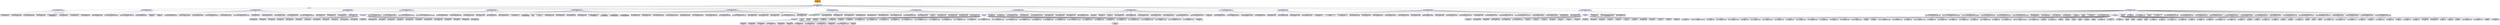 digraph "resolution" {
"org.springframework.security\nspring-security-rsa\n1.0.10.RELEASE\n" ["shape"="rectangle","URL"="https://repo1.maven.org/maven2/org/springframework/security/spring-security-rsa/1.0.10.RELEASE/spring-security-rsa-1.0.10.RELEASE.pom","style"="filled","color"="#d6d6de"]
"org.springframework.cloud\nspring-cloud-commons-dependencies\n3.1.0\n" ["shape"="rectangle","style"="filled","color"="#e6eaff","URL"="https://repo1.maven.org/maven2/org/springframework/cloud/spring-cloud-commons-dependencies/3.1.0/spring-cloud-commons-dependencies-3.1.0.pom"]
"org.springframework.cloud\nspring-cloud-commons\n3.1.0\n" ["shape"="rectangle","URL"="https://repo1.maven.org/maven2/org/springframework/cloud/spring-cloud-commons/3.1.0/spring-cloud-commons-3.1.0.pom","style"="filled","color"="#d6d6de"]
"org.springframework.cloud\nspring-cloud-context\n3.1.0\n" ["shape"="rectangle","URL"="https://repo1.maven.org/maven2/org/springframework/cloud/spring-cloud-context/3.1.0/spring-cloud-context-3.1.0.pom","style"="filled","color"="#d6d6de"]
"org.springframework.cloud\nspring-cloud-loadbalancer\n3.1.0\n" ["shape"="rectangle","URL"="https://repo1.maven.org/maven2/org/springframework/cloud/spring-cloud-loadbalancer/3.1.0/spring-cloud-loadbalancer-3.1.0.pom","style"="filled","color"="#d6d6de"]
"org.springframework.cloud\nspring-cloud-starter\n3.1.0\n" ["shape"="rectangle","URL"="https://repo1.maven.org/maven2/org/springframework/cloud/spring-cloud-starter/3.1.0/spring-cloud-starter-3.1.0.pom","style"="filled","color"="#d6d6de"]
"org.springframework.cloud\nspring-cloud-starter-bootstrap\n3.1.0\n" ["shape"="rectangle","URL"="https://repo1.maven.org/maven2/org/springframework/cloud/spring-cloud-starter-bootstrap/3.1.0/spring-cloud-starter-bootstrap-3.1.0.pom","style"="filled","color"="#d6d6de"]
"org.springframework.cloud\nspring-cloud-starter-loadbalancer\n3.1.0\n" ["shape"="rectangle","URL"="https://repo1.maven.org/maven2/org/springframework/cloud/spring-cloud-starter-loadbalancer/3.1.0/spring-cloud-starter-loadbalancer-3.1.0.pom","style"="filled","color"="#d6d6de"]
"org.springframework.cloud\nspring-cloud-test-support\n3.1.0\n" ["shape"="rectangle","URL"="https://repo1.maven.org/maven2/org/springframework/cloud/spring-cloud-test-support/3.1.0/spring-cloud-test-support-3.1.0.pom","style"="filled","color"="#d6d6de"]
"org.springframework.cloud\nspring-cloud-dependencies-parent\n3.1.0\n" ["shape"="rectangle","style"="filled","color"="#deefee","URL"="https://repo1.maven.org/maven2/org/springframework/cloud/spring-cloud-dependencies-parent/3.1.0/spring-cloud-dependencies-parent-3.1.0.pom"]
"org.springframework.cloud\nspring-cloud-dependencies\n2021.0.0\n" ["shape"="rectangle","style"="filled","color"="#e6eaff","URL"="https://repo1.maven.org/maven2/org/springframework/cloud/spring-cloud-dependencies/2021.0.0/spring-cloud-dependencies-2021.0.0.pom"]
"org.springframework.cloud\nspring-cloud-netflix-dependencies\n3.1.0\n" ["shape"="rectangle","style"="filled","color"="#e6eaff","URL"="https://repo1.maven.org/maven2/org/springframework/cloud/spring-cloud-netflix-dependencies/3.1.0/spring-cloud-netflix-dependencies-3.1.0.pom"]
"org.springframework.cloud\nspring-cloud-netflix-eureka-client\n3.1.0\n" ["shape"="rectangle","URL"="https://repo1.maven.org/maven2/org/springframework/cloud/spring-cloud-netflix-eureka-client/3.1.0/spring-cloud-netflix-eureka-client-3.1.0.pom","style"="filled","color"="#d6d6de"]
"org.springframework.cloud\nspring-cloud-starter-netflix-eureka-client\n3.1.0\n" ["shape"="rectangle","URL"="https://repo1.maven.org/maven2/org/springframework/cloud/spring-cloud-starter-netflix-eureka-client/3.1.0/spring-cloud-starter-netflix-eureka-client-3.1.0.pom","style"="filled","color"="#d6d6de"]
"org.springframework.cloud\nspring-cloud-starter-netflix-eureka-server\n3.1.0\n" ["shape"="rectangle","URL"="https://repo1.maven.org/maven2/org/springframework/cloud/spring-cloud-starter-netflix-eureka-server/3.1.0/spring-cloud-starter-netflix-eureka-server-3.1.0.pom","style"="filled","color"="#d6d6de"]
"org.springframework.cloud\nspring-cloud-netflix-eureka-server\n3.1.0\n" ["shape"="rectangle","URL"="https://repo1.maven.org/maven2/org/springframework/cloud/spring-cloud-netflix-eureka-server/3.1.0/spring-cloud-netflix-eureka-server-3.1.0.pom","style"="filled","color"="#d6d6de"]
"com.netflix.eureka\neureka-client\n1.10.17\n" ["shape"="rectangle","URL"="https://repo1.maven.org/maven2/com/netflix/eureka/eureka-client/1.10.17/eureka-client-1.10.17.pom","style"="filled","color"="#d6d6de"]
"com.netflix.eureka\neureka-core\n1.10.17\n" ["shape"="rectangle","URL"="https://repo1.maven.org/maven2/com/netflix/eureka/eureka-core/1.10.17/eureka-core-1.10.17.pom","style"="filled","color"="#d6d6de"]
"org.springframework.cloud\nspring-cloud-stream-dependencies\n3.2.1\n" ["shape"="rectangle","style"="filled","color"="#e6eaff","URL"="https://repo1.maven.org/maven2/org/springframework/cloud/spring-cloud-stream-dependencies/3.2.1/spring-cloud-stream-dependencies-3.2.1.pom"]
"org.springframework.cloud\nspring-cloud-stream\n3.2.1\n" ["shape"="rectangle","URL"="https://repo1.maven.org/maven2/org/springframework/cloud/spring-cloud-stream/3.2.1/spring-cloud-stream-3.2.1.pom","style"="filled","color"="#d6d6de"]
"org.springframework.cloud\nspring-cloud-stream-binder-test\n3.2.1\n" ["shape"="rectangle","URL"="https://repo1.maven.org/maven2/org/springframework/cloud/spring-cloud-stream-binder-test/3.2.1/spring-cloud-stream-binder-test-3.2.1.pom","style"="filled","color"="#d6d6de"]
"org.springframework.cloud\nspring-cloud-stream-test-support\n3.2.1\n" ["shape"="rectangle","URL"="https://repo1.maven.org/maven2/org/springframework/cloud/spring-cloud-stream-test-support/3.2.1/spring-cloud-stream-test-support-3.2.1.pom","style"="filled","color"="#d6d6de"]
"org.springframework.cloud\nspring-cloud-stream-binder-kafka\n3.2.1\n" ["shape"="rectangle","URL"="https://repo1.maven.org/maven2/org/springframework/cloud/spring-cloud-stream-binder-kafka/3.2.1/spring-cloud-stream-binder-kafka-3.2.1.pom","style"="filled","color"="#d6d6de"]
"org.springframework.cloud\nspring-cloud-stream-binder-kafka-streams\n3.2.1\n" ["shape"="rectangle","URL"="https://repo1.maven.org/maven2/org/springframework/cloud/spring-cloud-stream-binder-kafka-streams/3.2.1/spring-cloud-stream-binder-kafka-streams-3.2.1.pom","style"="filled","color"="#d6d6de"]
"org.springframework.cloud\nspring-cloud-stream-binder-kafka-core\n3.2.1\n" ["shape"="rectangle","URL"="https://repo1.maven.org/maven2/org/springframework/cloud/spring-cloud-stream-binder-kafka-core/3.2.1/spring-cloud-stream-binder-kafka-core-3.2.1.pom","style"="filled","color"="#d6d6de"]
"org.springframework.cloud\nspring-cloud-starter-stream-kafka\n3.2.1\n" ["shape"="rectangle","URL"="https://repo1.maven.org/maven2/org/springframework/cloud/spring-cloud-starter-stream-kafka/3.2.1/spring-cloud-starter-stream-kafka-3.2.1.pom","style"="filled","color"="#d6d6de"]
"org.springframework.cloud\nspring-cloud-stream-binder-rabbit\n3.2.1\n" ["shape"="rectangle","URL"="https://repo1.maven.org/maven2/org/springframework/cloud/spring-cloud-stream-binder-rabbit/3.2.1/spring-cloud-stream-binder-rabbit-3.2.1.pom","style"="filled","color"="#d6d6de"]
"org.springframework.cloud\nspring-cloud-stream-binder-rabbit-core\n3.2.1\n" ["shape"="rectangle","URL"="https://repo1.maven.org/maven2/org/springframework/cloud/spring-cloud-stream-binder-rabbit-core/3.2.1/spring-cloud-stream-binder-rabbit-core-3.2.1.pom","style"="filled","color"="#d6d6de"]
"org.springframework.cloud\nspring-cloud-starter-stream-rabbit\n3.2.1\n" ["shape"="rectangle","URL"="https://repo1.maven.org/maven2/org/springframework/cloud/spring-cloud-starter-stream-rabbit/3.2.1/spring-cloud-starter-stream-rabbit-3.2.1.pom","style"="filled","color"="#d6d6de"]
"org.springframework.cloud\nspring-cloud-stream-binder-rabbit-test-support\n3.2.1\n" ["shape"="rectangle","URL"="https://repo1.maven.org/maven2/org/springframework/cloud/spring-cloud-stream-binder-rabbit-test-support/3.2.1/spring-cloud-stream-binder-rabbit-test-support-3.2.1.pom","style"="filled","color"="#d6d6de"]
"org.springframework.cloud\nspring-cloud-task-dependencies\n2.4.0\n" ["shape"="rectangle","style"="filled","color"="#e6eaff","URL"="https://repo1.maven.org/maven2/org/springframework/cloud/spring-cloud-task-dependencies/2.4.0/spring-cloud-task-dependencies-2.4.0.pom"]
"org.springframework.cloud\nspring-cloud-starter-task\n2.4.0\n" ["shape"="rectangle","URL"="https://repo1.maven.org/maven2/org/springframework/cloud/spring-cloud-starter-task/2.4.0/spring-cloud-starter-task-2.4.0.pom","style"="filled","color"="#d6d6de"]
"org.springframework.cloud\nspring-cloud-task-core\n2.4.0\n" ["shape"="rectangle","URL"="https://repo1.maven.org/maven2/org/springframework/cloud/spring-cloud-task-core/2.4.0/spring-cloud-task-core-2.4.0.pom","style"="filled","color"="#d6d6de"]
"org.springframework.cloud\nspring-cloud-task-batch\n2.4.0\n" ["shape"="rectangle","URL"="https://repo1.maven.org/maven2/org/springframework/cloud/spring-cloud-task-batch/2.4.0/spring-cloud-task-batch-2.4.0.pom","style"="filled","color"="#d6d6de"]
"org.springframework.cloud\nspring-cloud-task-stream\n2.4.0\n" ["shape"="rectangle","URL"="https://repo1.maven.org/maven2/org/springframework/cloud/spring-cloud-task-stream/2.4.0/spring-cloud-task-stream-2.4.0.pom","style"="filled","color"="#d6d6de"]
"org.springframework.cloud\nspring-cloud-circuitbreaker-dependencies\n2.1.0\n" ["shape"="rectangle","style"="filled","color"="#e6eaff","URL"="https://repo1.maven.org/maven2/org/springframework/cloud/spring-cloud-circuitbreaker-dependencies/2.1.0/spring-cloud-circuitbreaker-dependencies-2.1.0.pom"]
"io.github.resilience4j\nresilience4j-bom\n1.7.0\n" ["shape"="rectangle","style"="filled","color"="#e6eaff","URL"="https://repo1.maven.org/maven2/io/github/resilience4j/resilience4j-bom/1.7.0/resilience4j-bom-1.7.0.pom"]
"io.github.resilience4j\nresilience4j-core\n1.7.0\n" ["shape"="rectangle","URL"="https://repo1.maven.org/maven2/io/github/resilience4j/resilience4j-core/1.7.0/resilience4j-core-1.7.0.pom","style"="filled","color"="#d6d6de"]
"io.github.resilience4j\nresilience4j-ratelimiter\n1.7.0\n" ["shape"="rectangle","URL"="https://repo1.maven.org/maven2/io/github/resilience4j/resilience4j-ratelimiter/1.7.0/resilience4j-ratelimiter-1.7.0.pom","style"="filled","color"="#d6d6de"]
"io.github.resilience4j\nresilience4j-cache\n1.7.0\n" ["shape"="rectangle","URL"="https://repo1.maven.org/maven2/io/github/resilience4j/resilience4j-cache/1.7.0/resilience4j-cache-1.7.0.pom","style"="filled","color"="#d6d6de"]
"io.github.resilience4j\nresilience4j-retry\n1.7.0\n" ["shape"="rectangle","URL"="https://repo1.maven.org/maven2/io/github/resilience4j/resilience4j-retry/1.7.0/resilience4j-retry-1.7.0.pom","style"="filled","color"="#d6d6de"]
"io.github.resilience4j\nresilience4j-circuitbreaker\n1.7.0\n" ["shape"="rectangle","URL"="https://repo1.maven.org/maven2/io/github/resilience4j/resilience4j-circuitbreaker/1.7.0/resilience4j-circuitbreaker-1.7.0.pom","style"="filled","color"="#d6d6de"]
"io.github.resilience4j\nresilience4j-bulkhead\n1.7.0\n" ["shape"="rectangle","URL"="https://repo1.maven.org/maven2/io/github/resilience4j/resilience4j-bulkhead/1.7.0/resilience4j-bulkhead-1.7.0.pom","style"="filled","color"="#d6d6de"]
"io.github.resilience4j\nresilience4j-all\n1.7.0\n" ["shape"="rectangle","URL"="https://repo1.maven.org/maven2/io/github/resilience4j/resilience4j-all/1.7.0/resilience4j-all-1.7.0.pom","style"="filled","color"="#d6d6de"]
"io.github.resilience4j\nresilience4j-circularbuffer\n1.7.0\n" ["shape"="rectangle","URL"="https://repo1.maven.org/maven2/io/github/resilience4j/resilience4j-circularbuffer/1.7.0/resilience4j-circularbuffer-1.7.0.pom","style"="filled","color"="#d6d6de"]
"io.github.resilience4j\nresilience4j-metrics\n1.7.0\n" ["shape"="rectangle","URL"="https://repo1.maven.org/maven2/io/github/resilience4j/resilience4j-metrics/1.7.0/resilience4j-metrics-1.7.0.pom","style"="filled","color"="#d6d6de"]
"io.github.resilience4j\nresilience4j-consumer\n1.7.0\n" ["shape"="rectangle","URL"="https://repo1.maven.org/maven2/io/github/resilience4j/resilience4j-consumer/1.7.0/resilience4j-consumer-1.7.0.pom","style"="filled","color"="#d6d6de"]
"io.github.resilience4j\nresilience4j-vertx\n1.7.0\n" ["shape"="rectangle","URL"="https://repo1.maven.org/maven2/io/github/resilience4j/resilience4j-vertx/1.7.0/resilience4j-vertx-1.7.0.pom","style"="filled","color"="#d6d6de"]
"io.github.resilience4j\nresilience4j-annotations\n1.7.0\n" ["shape"="rectangle","URL"="https://repo1.maven.org/maven2/io/github/resilience4j/resilience4j-annotations/1.7.0/resilience4j-annotations-1.7.0.pom","style"="filled","color"="#d6d6de"]
"io.github.resilience4j\nresilience4j-spring\n1.7.0\n" ["shape"="rectangle","URL"="https://repo1.maven.org/maven2/io/github/resilience4j/resilience4j-spring/1.7.0/resilience4j-spring-1.7.0.pom","style"="filled","color"="#d6d6de"]
"io.github.resilience4j\nresilience4j-spring-boot2\n1.7.0\n" ["shape"="rectangle","URL"="https://repo1.maven.org/maven2/io/github/resilience4j/resilience4j-spring-boot2/1.7.0/resilience4j-spring-boot2-1.7.0.pom","style"="filled","color"="#d6d6de"]
"io.github.resilience4j\nresilience4j-spring-cloud2\n1.7.0\n" ["shape"="rectangle","URL"="https://repo1.maven.org/maven2/io/github/resilience4j/resilience4j-spring-cloud2/1.7.0/resilience4j-spring-cloud2-1.7.0.pom","style"="filled","color"="#d6d6de"]
"io.github.resilience4j\nresilience4j-retrofit\n1.7.0\n" ["shape"="rectangle","URL"="https://repo1.maven.org/maven2/io/github/resilience4j/resilience4j-retrofit/1.7.0/resilience4j-retrofit-1.7.0.pom","style"="filled","color"="#d6d6de"]
"io.github.resilience4j\nresilience4j-feign\n1.7.0\n" ["shape"="rectangle","URL"="https://repo1.maven.org/maven2/io/github/resilience4j/resilience4j-feign/1.7.0/resilience4j-feign-1.7.0.pom","style"="filled","color"="#d6d6de"]
"io.github.resilience4j\nresilience4j-ratpack\n1.7.0\n" ["shape"="rectangle","URL"="https://repo1.maven.org/maven2/io/github/resilience4j/resilience4j-ratpack/1.7.0/resilience4j-ratpack-1.7.0.pom","style"="filled","color"="#d6d6de"]
"io.github.resilience4j\nresilience4j-prometheus\n1.7.0\n" ["shape"="rectangle","URL"="https://repo1.maven.org/maven2/io/github/resilience4j/resilience4j-prometheus/1.7.0/resilience4j-prometheus-1.7.0.pom","style"="filled","color"="#d6d6de"]
"io.github.resilience4j\nresilience4j-timelimiter\n1.7.0\n" ["shape"="rectangle","URL"="https://repo1.maven.org/maven2/io/github/resilience4j/resilience4j-timelimiter/1.7.0/resilience4j-timelimiter-1.7.0.pom","style"="filled","color"="#d6d6de"]
"io.github.resilience4j\nresilience4j-rxjava2\n1.7.0\n" ["shape"="rectangle","URL"="https://repo1.maven.org/maven2/io/github/resilience4j/resilience4j-rxjava2/1.7.0/resilience4j-rxjava2-1.7.0.pom","style"="filled","color"="#d6d6de"]
"io.github.resilience4j\nresilience4j-rxjava3\n1.7.0\n" ["shape"="rectangle","URL"="https://repo1.maven.org/maven2/io/github/resilience4j/resilience4j-rxjava3/1.7.0/resilience4j-rxjava3-1.7.0.pom","style"="filled","color"="#d6d6de"]
"io.github.resilience4j\nresilience4j-reactor\n1.7.0\n" ["shape"="rectangle","URL"="https://repo1.maven.org/maven2/io/github/resilience4j/resilience4j-reactor/1.7.0/resilience4j-reactor-1.7.0.pom","style"="filled","color"="#d6d6de"]
"io.github.resilience4j\nresilience4j-micrometer\n1.7.0\n" ["shape"="rectangle","URL"="https://repo1.maven.org/maven2/io/github/resilience4j/resilience4j-micrometer/1.7.0/resilience4j-micrometer-1.7.0.pom","style"="filled","color"="#d6d6de"]
"io.github.resilience4j\nresilience4j-kotlin\n1.7.0\n" ["shape"="rectangle","URL"="https://repo1.maven.org/maven2/io/github/resilience4j/resilience4j-kotlin/1.7.0/resilience4j-kotlin-1.7.0.pom","style"="filled","color"="#d6d6de"]
"org.springframework.cloud\nspring-cloud-circuitbreaker-resilience4j\n2.1.0\n" ["shape"="rectangle","URL"="https://repo1.maven.org/maven2/org/springframework/cloud/spring-cloud-circuitbreaker-resilience4j/2.1.0/spring-cloud-circuitbreaker-resilience4j-2.1.0.pom","style"="filled","color"="#d6d6de"]
"org.springframework.cloud\nspring-cloud-circuitbreaker-spring-retry\n2.1.0\n" ["shape"="rectangle","URL"="https://repo1.maven.org/maven2/org/springframework/cloud/spring-cloud-circuitbreaker-spring-retry/2.1.0/spring-cloud-circuitbreaker-spring-retry-2.1.0.pom","style"="filled","color"="#d6d6de"]
"org.springframework.cloud\nspring-cloud-starter-circuitbreaker-resilience4j\n2.1.0\n" ["shape"="rectangle","URL"="https://repo1.maven.org/maven2/org/springframework/cloud/spring-cloud-starter-circuitbreaker-resilience4j/2.1.0/spring-cloud-starter-circuitbreaker-resilience4j-2.1.0.pom","style"="filled","color"="#d6d6de"]
"org.springframework.cloud\nspring-cloud-starter-circuitbreaker-reactor-resilience4j\n2.1.0\n" ["shape"="rectangle","URL"="https://repo1.maven.org/maven2/org/springframework/cloud/spring-cloud-starter-circuitbreaker-reactor-resilience4j/2.1.0/spring-cloud-starter-circuitbreaker-reactor-resilience4j-2.1.0.pom","style"="filled","color"="#d6d6de"]
"org.springframework.cloud\nspring-cloud-config-dependencies\n3.1.0\n" ["shape"="rectangle","style"="filled","color"="#e6eaff","URL"="https://repo1.maven.org/maven2/org/springframework/cloud/spring-cloud-config-dependencies/3.1.0/spring-cloud-config-dependencies-3.1.0.pom"]
"org.springframework.cloud\nspring-cloud-starter-config\n3.1.0\n" ["shape"="rectangle","URL"="https://repo1.maven.org/maven2/org/springframework/cloud/spring-cloud-starter-config/3.1.0/spring-cloud-starter-config-3.1.0.pom","style"="filled","color"="#d6d6de"]
"org.springframework.cloud\nspring-cloud-config-client\n3.1.0\n" ["shape"="rectangle","URL"="https://repo1.maven.org/maven2/org/springframework/cloud/spring-cloud-config-client/3.1.0/spring-cloud-config-client-3.1.0.pom","style"="filled","color"="#d6d6de"]
"org.springframework.cloud\nspring-cloud-config-server\n3.1.0\n" ["shape"="rectangle","URL"="https://repo1.maven.org/maven2/org/springframework/cloud/spring-cloud-config-server/3.1.0/spring-cloud-config-server-3.1.0.pom","style"="filled","color"="#d6d6de"]
"org.springframework.cloud\nspring-cloud-config-monitor\n3.1.0\n" ["shape"="rectangle","URL"="https://repo1.maven.org/maven2/org/springframework/cloud/spring-cloud-config-monitor/3.1.0/spring-cloud-config-monitor-3.1.0.pom","style"="filled","color"="#d6d6de"]
"org.springframework.vault\nspring-vault-core\n2.3.2\n" ["shape"="rectangle","URL"="https://repo1.maven.org/maven2/org/springframework/vault/spring-vault-core/2.3.2/spring-vault-core-2.3.2.pom","style"="filled","color"="#d6d6de"]
"org.springframework.credhub\nspring-credhub-core\n2.1.1.RELEASE\n" ["shape"="rectangle","URL"="https://repo1.maven.org/maven2/org/springframework/credhub/spring-credhub-core/2.1.1.RELEASE/spring-credhub-core-2.1.1.RELEASE.pom","style"="filled","color"="#d6d6de"]
"org.eclipse.jgit\norg.eclipse.jgit\n5.12.0.202106070339-r\n" ["shape"="rectangle","URL"="https://repo1.maven.org/maven2/org/eclipse/jgit/org.eclipse.jgit/5.12.0.202106070339-r/org.eclipse.jgit-5.12.0.202106070339-r.pom","style"="filled","color"="#d6d6de"]
"org.eclipse.jgit\norg.eclipse.jgit.junit.http\n5.12.0.202106070339-r\n" ["shape"="rectangle","URL"="https://repo1.maven.org/maven2/org/eclipse/jgit/org.eclipse.jgit.junit.http/5.12.0.202106070339-r/org.eclipse.jgit.junit.http-5.12.0.202106070339-r.pom","style"="filled","color"="#d6d6de"]
"org.eclipse.jgit\norg.eclipse.jgit.http.apache\n5.12.0.202106070339-r\n" ["shape"="rectangle","URL"="https://repo1.maven.org/maven2/org/eclipse/jgit/org.eclipse.jgit.http.apache/5.12.0.202106070339-r/org.eclipse.jgit.http.apache-5.12.0.202106070339-r.pom","style"="filled","color"="#d6d6de"]
"org.eclipse.jgit\norg.eclipse.jgit.ssh.jsch\n5.12.0.202106070339-r\n" ["shape"="rectangle","URL"="https://repo1.maven.org/maven2/org/eclipse/jgit/org.eclipse.jgit.ssh.jsch/5.12.0.202106070339-r/org.eclipse.jgit.ssh.jsch-5.12.0.202106070339-r.pom","style"="filled","color"="#d6d6de"]
"com.jcraft\njsch\n0.1.55\n" ["shape"="rectangle","URL"="https://repo1.maven.org/maven2/com/jcraft/jsch/0.1.55/jsch-0.1.55.pom","style"="filled","color"="#d6d6de"]
"org.tmatesoft.svnkit\nsvnkit\n1.10.1\n" ["shape"="rectangle","URL"="https://repo1.maven.org/maven2/org/tmatesoft/svnkit/svnkit/1.10.1/svnkit-1.10.1.pom","style"="filled","color"="#d6d6de"]
"org.springframework.cloud\nspring-cloud-function-dependencies\n3.2.1\n" ["shape"="rectangle","style"="filled","color"="#e6eaff","URL"="https://repo1.maven.org/maven2/org/springframework/cloud/spring-cloud-function-dependencies/3.2.1/spring-cloud-function-dependencies-3.2.1.pom"]
"org.springframework.cloud\nspring-cloud-function-context\n3.2.1\n" ["shape"="rectangle","URL"="https://repo1.maven.org/maven2/org/springframework/cloud/spring-cloud-function-context/3.2.1/spring-cloud-function-context-3.2.1.pom","style"="filled","color"="#d6d6de"]
"org.springframework.cloud\nspring-cloud-function-core\n3.2.1\n" ["shape"="rectangle","URL"="https://repo1.maven.org/maven2/org/springframework/cloud/spring-cloud-function-core/3.2.1/spring-cloud-function-core-3.2.1.pom","style"="filled","color"="#d6d6de"]
"org.springframework.cloud\nspring-cloud-function-web\n3.2.1\n" ["shape"="rectangle","URL"="https://repo1.maven.org/maven2/org/springframework/cloud/spring-cloud-function-web/3.2.1/spring-cloud-function-web-3.2.1.pom","style"="filled","color"="#d6d6de"]
"org.springframework.cloud\nspring-cloud-starter-function-web\n3.2.1\n" ["shape"="rectangle","URL"="https://repo1.maven.org/maven2/org/springframework/cloud/spring-cloud-starter-function-web/3.2.1/spring-cloud-starter-function-web-3.2.1.pom","style"="filled","color"="#d6d6de"]
"org.springframework.cloud\nspring-cloud-starter-function-webflux\n3.2.1\n" ["shape"="rectangle","URL"="https://repo1.maven.org/maven2/org/springframework/cloud/spring-cloud-starter-function-webflux/3.2.1/spring-cloud-starter-function-webflux-3.2.1.pom","style"="filled","color"="#d6d6de"]
"org.springframework.cloud\nspring-cloud-function-deployer\n3.2.1\n" ["shape"="rectangle","URL"="https://repo1.maven.org/maven2/org/springframework/cloud/spring-cloud-function-deployer/3.2.1/spring-cloud-function-deployer-3.2.1.pom","style"="filled","color"="#d6d6de"]
"org.springframework.cloud\nspring-cloud-function-adapter-aws\n3.2.1\n" ["shape"="rectangle","URL"="https://repo1.maven.org/maven2/org/springframework/cloud/spring-cloud-function-adapter-aws/3.2.1/spring-cloud-function-adapter-aws-3.2.1.pom","style"="filled","color"="#d6d6de"]
"org.springframework.cloud\nspring-cloud-function-adapter-azure\n3.2.1\n" ["shape"="rectangle","URL"="https://repo1.maven.org/maven2/org/springframework/cloud/spring-cloud-function-adapter-azure/3.2.1/spring-cloud-function-adapter-azure-3.2.1.pom","style"="filled","color"="#d6d6de"]
"org.springframework.cloud\nspring-cloud-function-adapter-gcp\n3.2.1\n" ["shape"="rectangle","URL"="https://repo1.maven.org/maven2/org/springframework/cloud/spring-cloud-function-adapter-gcp/3.2.1/spring-cloud-function-adapter-gcp-3.2.1.pom","style"="filled","color"="#d6d6de"]
"org.springframework.cloud\nspring-cloud-function-adapter-openwhisk\n3.2.1\n" ["shape"="rectangle","URL"="https://repo1.maven.org/maven2/org/springframework/cloud/spring-cloud-function-adapter-openwhisk/3.2.1/spring-cloud-function-adapter-openwhisk-3.2.1.pom","style"="filled","color"="#d6d6de"]
"org.springframework.cloud\nspring-cloud-function-kotlin\n3.2.1\n" ["shape"="rectangle","URL"="https://repo1.maven.org/maven2/org/springframework/cloud/spring-cloud-function-kotlin/3.2.1/spring-cloud-function-kotlin-3.2.1.pom","style"="filled","color"="#d6d6de"]
"org.springframework.cloud\nspring-cloud-function-rsocket\n3.2.1\n" ["shape"="rectangle","URL"="https://repo1.maven.org/maven2/org/springframework/cloud/spring-cloud-function-rsocket/3.2.1/spring-cloud-function-rsocket-3.2.1.pom","style"="filled","color"="#d6d6de"]
"org.springframework.cloud\nspring-cloud-function-grpc\n3.2.1\n" ["shape"="rectangle","URL"="https://repo1.maven.org/maven2/org/springframework/cloud/spring-cloud-function-grpc/3.2.1/spring-cloud-function-grpc-3.2.1.pom","style"="filled","color"="#d6d6de"]
"org.springframework.cloud\nspring-cloud-function-grpc-cloudevent-ext\n3.2.1\n" ["shape"="rectangle","URL"="https://repo1.maven.org/maven2/org/springframework/cloud/spring-cloud-function-grpc-cloudevent-ext/3.2.1/spring-cloud-function-grpc-cloudevent-ext-3.2.1.pom","style"="filled","color"="#d6d6de"]
"org.springframework.cloud\nspring-cloud-gateway-dependencies\n3.1.0\n" ["shape"="rectangle","style"="filled","color"="#e6eaff","URL"="https://repo1.maven.org/maven2/org/springframework/cloud/spring-cloud-gateway-dependencies/3.1.0/spring-cloud-gateway-dependencies-3.1.0.pom"]
"org.springframework.cloud\nspring-cloud-gateway-webflux\n3.1.0\n" ["shape"="rectangle","URL"="https://repo1.maven.org/maven2/org/springframework/cloud/spring-cloud-gateway-webflux/3.1.0/spring-cloud-gateway-webflux-3.1.0.pom","style"="filled","color"="#d6d6de"]
"org.springframework.cloud\nspring-cloud-gateway-mvc\n3.1.0\n" ["shape"="rectangle","URL"="https://repo1.maven.org/maven2/org/springframework/cloud/spring-cloud-gateway-mvc/3.1.0/spring-cloud-gateway-mvc-3.1.0.pom","style"="filled","color"="#d6d6de"]
"org.springframework.cloud\nspring-cloud-gateway-server\n3.1.0\n" ["shape"="rectangle","URL"="https://repo1.maven.org/maven2/org/springframework/cloud/spring-cloud-gateway-server/3.1.0/spring-cloud-gateway-server-3.1.0.pom","style"="filled","color"="#d6d6de"]
"org.springframework.cloud\nspring-cloud-starter-gateway\n3.1.0\n" ["shape"="rectangle","URL"="https://repo1.maven.org/maven2/org/springframework/cloud/spring-cloud-starter-gateway/3.1.0/spring-cloud-starter-gateway-3.1.0.pom","style"="filled","color"="#d6d6de"]
"org.springframework.cloud\nspring-cloud-consul-dependencies\n3.1.0\n" ["shape"="rectangle","style"="filled","color"="#e6eaff","URL"="https://repo1.maven.org/maven2/org/springframework/cloud/spring-cloud-consul-dependencies/3.1.0/spring-cloud-consul-dependencies-3.1.0.pom"]
"org.springframework.cloud\nspring-cloud-consul-core\n3.1.0\n" ["shape"="rectangle","URL"="https://repo1.maven.org/maven2/org/springframework/cloud/spring-cloud-consul-core/3.1.0/spring-cloud-consul-core-3.1.0.pom","style"="filled","color"="#d6d6de"]
"org.springframework.cloud\nspring-cloud-consul-binder\n3.1.0\n" ["shape"="rectangle","URL"="https://repo1.maven.org/maven2/org/springframework/cloud/spring-cloud-consul-binder/3.1.0/spring-cloud-consul-binder-3.1.0.pom","style"="filled","color"="#d6d6de"]
"org.springframework.cloud\nspring-cloud-consul-config\n3.1.0\n" ["shape"="rectangle","URL"="https://repo1.maven.org/maven2/org/springframework/cloud/spring-cloud-consul-config/3.1.0/spring-cloud-consul-config-3.1.0.pom","style"="filled","color"="#d6d6de"]
"org.springframework.cloud\nspring-cloud-consul-discovery\n3.1.0\n" ["shape"="rectangle","URL"="https://repo1.maven.org/maven2/org/springframework/cloud/spring-cloud-consul-discovery/3.1.0/spring-cloud-consul-discovery-3.1.0.pom","style"="filled","color"="#d6d6de"]
"org.springframework.cloud\nspring-cloud-starter-consul\n3.1.0\n" ["shape"="rectangle","URL"="https://repo1.maven.org/maven2/org/springframework/cloud/spring-cloud-starter-consul/3.1.0/spring-cloud-starter-consul-3.1.0.pom","style"="filled","color"="#d6d6de"]
"org.springframework.cloud\nspring-cloud-starter-consul-bus\n3.1.0\n" ["shape"="rectangle","URL"="https://repo1.maven.org/maven2/org/springframework/cloud/spring-cloud-starter-consul-bus/3.1.0/spring-cloud-starter-consul-bus-3.1.0.pom","style"="filled","color"="#d6d6de"]
"org.springframework.cloud\nspring-cloud-starter-consul-config\n3.1.0\n" ["shape"="rectangle","URL"="https://repo1.maven.org/maven2/org/springframework/cloud/spring-cloud-starter-consul-config/3.1.0/spring-cloud-starter-consul-config-3.1.0.pom","style"="filled","color"="#d6d6de"]
"org.springframework.cloud\nspring-cloud-starter-consul-discovery\n3.1.0\n" ["shape"="rectangle","URL"="https://repo1.maven.org/maven2/org/springframework/cloud/spring-cloud-starter-consul-discovery/3.1.0/spring-cloud-starter-consul-discovery-3.1.0.pom","style"="filled","color"="#d6d6de"]
"org.springframework.cloud\nspring-cloud-starter-consul-all\n3.1.0\n" ["shape"="rectangle","URL"="https://repo1.maven.org/maven2/org/springframework/cloud/spring-cloud-starter-consul-all/3.1.0/spring-cloud-starter-consul-all-3.1.0.pom","style"="filled","color"="#d6d6de"]
"com.ecwid.consul\nconsul-api\n1.4.5\n" ["shape"="rectangle","URL"="https://repo1.maven.org/maven2/com/ecwid/consul/consul-api/1.4.5/consul-api-1.4.5.pom","style"="filled","color"="#d6d6de"]
"org.springframework.cloud\nspring-cloud-sleuth-dependencies\n3.1.0\n" ["shape"="rectangle","style"="filled","color"="#e6eaff","URL"="https://repo1.maven.org/maven2/org/springframework/cloud/spring-cloud-sleuth-dependencies/3.1.0/spring-cloud-sleuth-dependencies-3.1.0.pom"]
"org.springframework.cloud\nspring-cloud-sleuth-autoconfigure\n3.1.0\n" ["shape"="rectangle","URL"="https://repo1.maven.org/maven2/org/springframework/cloud/spring-cloud-sleuth-autoconfigure/3.1.0/spring-cloud-sleuth-autoconfigure-3.1.0.pom","style"="filled","color"="#d6d6de"]
"org.springframework.cloud\nspring-cloud-sleuth-api\n3.1.0\n" ["shape"="rectangle","URL"="https://repo1.maven.org/maven2/org/springframework/cloud/spring-cloud-sleuth-api/3.1.0/spring-cloud-sleuth-api-3.1.0.pom","style"="filled","color"="#d6d6de"]
"org.springframework.cloud\nspring-cloud-sleuth-instrumentation\n3.1.0\n" ["shape"="rectangle","URL"="https://repo1.maven.org/maven2/org/springframework/cloud/spring-cloud-sleuth-instrumentation/3.1.0/spring-cloud-sleuth-instrumentation-3.1.0.pom","style"="filled","color"="#d6d6de"]
"org.springframework.cloud\nspring-cloud-sleuth-brave\n3.1.0\n" ["shape"="rectangle","URL"="https://repo1.maven.org/maven2/org/springframework/cloud/spring-cloud-sleuth-brave/3.1.0/spring-cloud-sleuth-brave-3.1.0.pom","style"="filled","color"="#d6d6de"]
"org.springframework.cloud\nspring-cloud-sleuth-zipkin\n3.1.0\n" ["shape"="rectangle","URL"="https://repo1.maven.org/maven2/org/springframework/cloud/spring-cloud-sleuth-zipkin/3.1.0/spring-cloud-sleuth-zipkin-3.1.0.pom","style"="filled","color"="#d6d6de"]
"org.springframework.cloud\nspring-cloud-starter-sleuth\n3.1.0\n" ["shape"="rectangle","URL"="https://repo1.maven.org/maven2/org/springframework/cloud/spring-cloud-starter-sleuth/3.1.0/spring-cloud-starter-sleuth-3.1.0.pom","style"="filled","color"="#d6d6de"]
"org.springframework.cloud\nspring-cloud-sleuth-tests-common\n3.1.0\n" ["shape"="rectangle","URL"="https://repo1.maven.org/maven2/org/springframework/cloud/spring-cloud-sleuth-tests-common/3.1.0/spring-cloud-sleuth-tests-common-3.1.0.pom","style"="filled","color"="#d6d6de"]
"io.zipkin.brave\nbrave-bom\n5.13.2\n" ["shape"="rectangle","style"="filled","color"="#e6eaff","URL"="https://repo1.maven.org/maven2/io/zipkin/brave/brave-bom/5.13.2/brave-bom-5.13.2.pom"]
"io.zipkin.reporter2\nzipkin-reporter-bom\n2.16.1\n" ["shape"="rectangle","style"="filled","color"="#e6eaff","URL"="https://repo1.maven.org/maven2/io/zipkin/reporter2/zipkin-reporter-bom/2.16.1/zipkin-reporter-bom-2.16.1.pom"]
"io.zipkin.zipkin2\nzipkin\n2.23.0\n" ["shape"="rectangle","URL"="https://repo1.maven.org/maven2/io/zipkin/zipkin2/zipkin/2.23.0/zipkin-2.23.0.pom","style"="filled","color"="#d6d6de"]
"io.zipkin.proto3\nzipkin-proto3\n1.0.0\n" ["shape"="rectangle","URL"="https://repo1.maven.org/maven2/io/zipkin/proto3/zipkin-proto3/1.0.0/zipkin-proto3-1.0.0.pom","style"="filled","color"="#d6d6de"]
"io.zipkin.reporter2\nzipkin-reporter\n2.16.1\n" ["shape"="rectangle","URL"="https://repo1.maven.org/maven2/io/zipkin/reporter2/zipkin-reporter/2.16.1/zipkin-reporter-2.16.1.pom","style"="filled","color"="#d6d6de"]
"io.zipkin.reporter2\nzipkin-sender-okhttp3\n2.16.1\n" ["shape"="rectangle","URL"="https://repo1.maven.org/maven2/io/zipkin/reporter2/zipkin-sender-okhttp3/2.16.1/zipkin-sender-okhttp3-2.16.1.pom","style"="filled","color"="#d6d6de"]
"io.zipkin.reporter2\nzipkin-sender-libthrift\n2.16.1\n" ["shape"="rectangle","URL"="https://repo1.maven.org/maven2/io/zipkin/reporter2/zipkin-sender-libthrift/2.16.1/zipkin-sender-libthrift-2.16.1.pom","style"="filled","color"="#d6d6de"]
"io.zipkin.reporter2\nzipkin-sender-urlconnection\n2.16.1\n" ["shape"="rectangle","URL"="https://repo1.maven.org/maven2/io/zipkin/reporter2/zipkin-sender-urlconnection/2.16.1/zipkin-sender-urlconnection-2.16.1.pom","style"="filled","color"="#d6d6de"]
"io.zipkin.reporter2\nzipkin-sender-kafka08\n2.16.1\n" ["shape"="rectangle","URL"="https://repo1.maven.org/maven2/io/zipkin/reporter2/zipkin-sender-kafka08/2.16.1/zipkin-sender-kafka08-2.16.1.pom","style"="filled","color"="#d6d6de"]
"io.zipkin.reporter2\nzipkin-sender-kafka\n2.16.1\n" ["shape"="rectangle","URL"="https://repo1.maven.org/maven2/io/zipkin/reporter2/zipkin-sender-kafka/2.16.1/zipkin-sender-kafka-2.16.1.pom","style"="filled","color"="#d6d6de"]
"io.zipkin.reporter2\nzipkin-sender-amqp-client\n2.16.1\n" ["shape"="rectangle","URL"="https://repo1.maven.org/maven2/io/zipkin/reporter2/zipkin-sender-amqp-client/2.16.1/zipkin-sender-amqp-client-2.16.1.pom","style"="filled","color"="#d6d6de"]
"io.zipkin.reporter2\nzipkin-sender-activemq-client\n2.16.1\n" ["shape"="rectangle","URL"="https://repo1.maven.org/maven2/io/zipkin/reporter2/zipkin-sender-activemq-client/2.16.1/zipkin-sender-activemq-client-2.16.1.pom","style"="filled","color"="#d6d6de"]
"io.zipkin.reporter2\nzipkin-reporter-spring-beans\n2.16.1\n" ["shape"="rectangle","URL"="https://repo1.maven.org/maven2/io/zipkin/reporter2/zipkin-reporter-spring-beans/2.16.1/zipkin-reporter-spring-beans-2.16.1.pom","style"="filled","color"="#d6d6de"]
"io.zipkin.reporter2\nzipkin-reporter-brave\n2.16.1\n" ["shape"="rectangle","URL"="https://repo1.maven.org/maven2/io/zipkin/reporter2/zipkin-reporter-brave/2.16.1/zipkin-reporter-brave-2.16.1.pom","style"="filled","color"="#d6d6de"]
"io.zipkin.reporter2\nzipkin-reporter-metrics-micrometer\n2.16.1\n" ["shape"="rectangle","URL"="https://repo1.maven.org/maven2/io/zipkin/reporter2/zipkin-reporter-metrics-micrometer/2.16.1/zipkin-reporter-metrics-micrometer-2.16.1.pom","style"="filled","color"="#d6d6de"]
"io.zipkin.brave\nbrave\n5.13.2\n" ["shape"="rectangle","URL"="https://repo1.maven.org/maven2/io/zipkin/brave/brave/5.13.2/brave-5.13.2.pom","style"="filled","color"="#d6d6de"]
"io.zipkin.brave\nbrave-tests\n5.13.2\n" ["shape"="rectangle","URL"="https://repo1.maven.org/maven2/io/zipkin/brave/brave-tests/5.13.2/brave-tests-5.13.2.pom","style"="filled","color"="#d6d6de"]
"io.zipkin.brave\nbrave-context-jfr\n5.13.2\n" ["shape"="rectangle","URL"="https://repo1.maven.org/maven2/io/zipkin/brave/brave-context-jfr/5.13.2/brave-context-jfr-5.13.2.pom","style"="filled","color"="#d6d6de"]
"io.zipkin.brave\nbrave-context-log4j2\n5.13.2\n" ["shape"="rectangle","URL"="https://repo1.maven.org/maven2/io/zipkin/brave/brave-context-log4j2/5.13.2/brave-context-log4j2-5.13.2.pom","style"="filled","color"="#d6d6de"]
"io.zipkin.brave\nbrave-context-log4j12\n5.13.2\n" ["shape"="rectangle","URL"="https://repo1.maven.org/maven2/io/zipkin/brave/brave-context-log4j12/5.13.2/brave-context-log4j12-5.13.2.pom","style"="filled","color"="#d6d6de"]
"io.zipkin.brave\nbrave-context-slf4j\n5.13.2\n" ["shape"="rectangle","URL"="https://repo1.maven.org/maven2/io/zipkin/brave/brave-context-slf4j/5.13.2/brave-context-slf4j-5.13.2.pom","style"="filled","color"="#d6d6de"]
"io.zipkin.brave\nbrave-context-rxjava2\n5.13.2\n" ["shape"="rectangle","URL"="https://repo1.maven.org/maven2/io/zipkin/brave/brave-context-rxjava2/5.13.2/brave-context-rxjava2-5.13.2.pom","style"="filled","color"="#d6d6de"]
"io.zipkin.brave\nbrave-instrumentation-dubbo\n5.13.2\n" ["shape"="rectangle","URL"="https://repo1.maven.org/maven2/io/zipkin/brave/brave-instrumentation-dubbo/5.13.2/brave-instrumentation-dubbo-5.13.2.pom","style"="filled","color"="#d6d6de"]
"io.zipkin.brave\nbrave-instrumentation-dubbo-rpc\n5.13.2\n" ["shape"="rectangle","URL"="https://repo1.maven.org/maven2/io/zipkin/brave/brave-instrumentation-dubbo-rpc/5.13.2/brave-instrumentation-dubbo-rpc-5.13.2.pom","style"="filled","color"="#d6d6de"]
"io.zipkin.brave\nbrave-instrumentation-grpc\n5.13.2\n" ["shape"="rectangle","URL"="https://repo1.maven.org/maven2/io/zipkin/brave/brave-instrumentation-grpc/5.13.2/brave-instrumentation-grpc-5.13.2.pom","style"="filled","color"="#d6d6de"]
"io.zipkin.brave\nbrave-instrumentation-http\n5.13.2\n" ["shape"="rectangle","URL"="https://repo1.maven.org/maven2/io/zipkin/brave/brave-instrumentation-http/5.13.2/brave-instrumentation-http-5.13.2.pom","style"="filled","color"="#d6d6de"]
"io.zipkin.brave\nbrave-instrumentation-http-tests\n5.13.2\n" ["shape"="rectangle","URL"="https://repo1.maven.org/maven2/io/zipkin/brave/brave-instrumentation-http-tests/5.13.2/brave-instrumentation-http-tests-5.13.2.pom","style"="filled","color"="#d6d6de"]
"io.zipkin.brave\nbrave-instrumentation-httpasyncclient\n5.13.2\n" ["shape"="rectangle","URL"="https://repo1.maven.org/maven2/io/zipkin/brave/brave-instrumentation-httpasyncclient/5.13.2/brave-instrumentation-httpasyncclient-5.13.2.pom","style"="filled","color"="#d6d6de"]
"io.zipkin.brave\nbrave-instrumentation-httpclient\n5.13.2\n" ["shape"="rectangle","URL"="https://repo1.maven.org/maven2/io/zipkin/brave/brave-instrumentation-httpclient/5.13.2/brave-instrumentation-httpclient-5.13.2.pom","style"="filled","color"="#d6d6de"]
"io.zipkin.brave\nbrave-instrumentation-jaxrs2\n5.13.2\n" ["shape"="rectangle","URL"="https://repo1.maven.org/maven2/io/zipkin/brave/brave-instrumentation-jaxrs2/5.13.2/brave-instrumentation-jaxrs2-5.13.2.pom","style"="filled","color"="#d6d6de"]
"io.zipkin.brave\nbrave-instrumentation-jersey-server\n5.13.2\n" ["shape"="rectangle","URL"="https://repo1.maven.org/maven2/io/zipkin/brave/brave-instrumentation-jersey-server/5.13.2/brave-instrumentation-jersey-server-5.13.2.pom","style"="filled","color"="#d6d6de"]
"io.zipkin.brave\nbrave-instrumentation-jms\n5.13.2\n" ["shape"="rectangle","URL"="https://repo1.maven.org/maven2/io/zipkin/brave/brave-instrumentation-jms/5.13.2/brave-instrumentation-jms-5.13.2.pom","style"="filled","color"="#d6d6de"]
"io.zipkin.brave\nbrave-instrumentation-kafka-clients\n5.13.2\n" ["shape"="rectangle","URL"="https://repo1.maven.org/maven2/io/zipkin/brave/brave-instrumentation-kafka-clients/5.13.2/brave-instrumentation-kafka-clients-5.13.2.pom","style"="filled","color"="#d6d6de"]
"io.zipkin.brave\nbrave-instrumentation-kafka-streams\n5.13.2\n" ["shape"="rectangle","URL"="https://repo1.maven.org/maven2/io/zipkin/brave/brave-instrumentation-kafka-streams/5.13.2/brave-instrumentation-kafka-streams-5.13.2.pom","style"="filled","color"="#d6d6de"]
"io.zipkin.brave\nbrave-instrumentation-messaging\n5.13.2\n" ["shape"="rectangle","URL"="https://repo1.maven.org/maven2/io/zipkin/brave/brave-instrumentation-messaging/5.13.2/brave-instrumentation-messaging-5.13.2.pom","style"="filled","color"="#d6d6de"]
"io.zipkin.brave\nbrave-instrumentation-mongodb\n5.13.2\n" ["shape"="rectangle","URL"="https://repo1.maven.org/maven2/io/zipkin/brave/brave-instrumentation-mongodb/5.13.2/brave-instrumentation-mongodb-5.13.2.pom","style"="filled","color"="#d6d6de"]
"io.zipkin.brave\nbrave-instrumentation-mysql\n5.13.2\n" ["shape"="rectangle","URL"="https://repo1.maven.org/maven2/io/zipkin/brave/brave-instrumentation-mysql/5.13.2/brave-instrumentation-mysql-5.13.2.pom","style"="filled","color"="#d6d6de"]
"io.zipkin.brave\nbrave-instrumentation-mysql6\n5.13.2\n" ["shape"="rectangle","URL"="https://repo1.maven.org/maven2/io/zipkin/brave/brave-instrumentation-mysql6/5.13.2/brave-instrumentation-mysql6-5.13.2.pom","style"="filled","color"="#d6d6de"]
"io.zipkin.brave\nbrave-instrumentation-mysql8\n5.13.2\n" ["shape"="rectangle","URL"="https://repo1.maven.org/maven2/io/zipkin/brave/brave-instrumentation-mysql8/5.13.2/brave-instrumentation-mysql8-5.13.2.pom","style"="filled","color"="#d6d6de"]
"io.zipkin.brave\nbrave-instrumentation-netty-codec-http\n5.13.2\n" ["shape"="rectangle","URL"="https://repo1.maven.org/maven2/io/zipkin/brave/brave-instrumentation-netty-codec-http/5.13.2/brave-instrumentation-netty-codec-http-5.13.2.pom","style"="filled","color"="#d6d6de"]
"io.zipkin.brave\nbrave-instrumentation-okhttp3\n5.13.2\n" ["shape"="rectangle","URL"="https://repo1.maven.org/maven2/io/zipkin/brave/brave-instrumentation-okhttp3/5.13.2/brave-instrumentation-okhttp3-5.13.2.pom","style"="filled","color"="#d6d6de"]
"io.zipkin.brave\nbrave-instrumentation-p6spy\n5.13.2\n" ["shape"="rectangle","URL"="https://repo1.maven.org/maven2/io/zipkin/brave/brave-instrumentation-p6spy/5.13.2/brave-instrumentation-p6spy-5.13.2.pom","style"="filled","color"="#d6d6de"]
"io.zipkin.brave\nbrave-instrumentation-rpc\n5.13.2\n" ["shape"="rectangle","URL"="https://repo1.maven.org/maven2/io/zipkin/brave/brave-instrumentation-rpc/5.13.2/brave-instrumentation-rpc-5.13.2.pom","style"="filled","color"="#d6d6de"]
"io.zipkin.brave\nbrave-instrumentation-servlet\n5.13.2\n" ["shape"="rectangle","URL"="https://repo1.maven.org/maven2/io/zipkin/brave/brave-instrumentation-servlet/5.13.2/brave-instrumentation-servlet-5.13.2.pom","style"="filled","color"="#d6d6de"]
"io.zipkin.brave\nbrave-instrumentation-sparkjava\n5.13.2\n" ["shape"="rectangle","URL"="https://repo1.maven.org/maven2/io/zipkin/brave/brave-instrumentation-sparkjava/5.13.2/brave-instrumentation-sparkjava-5.13.2.pom","style"="filled","color"="#d6d6de"]
"io.zipkin.brave\nbrave-instrumentation-spring-rabbit\n5.13.2\n" ["shape"="rectangle","URL"="https://repo1.maven.org/maven2/io/zipkin/brave/brave-instrumentation-spring-rabbit/5.13.2/brave-instrumentation-spring-rabbit-5.13.2.pom","style"="filled","color"="#d6d6de"]
"io.zipkin.brave\nbrave-instrumentation-spring-web\n5.13.2\n" ["shape"="rectangle","URL"="https://repo1.maven.org/maven2/io/zipkin/brave/brave-instrumentation-spring-web/5.13.2/brave-instrumentation-spring-web-5.13.2.pom","style"="filled","color"="#d6d6de"]
"io.zipkin.brave\nbrave-instrumentation-spring-webmvc\n5.13.2\n" ["shape"="rectangle","URL"="https://repo1.maven.org/maven2/io/zipkin/brave/brave-instrumentation-spring-webmvc/5.13.2/brave-instrumentation-spring-webmvc-5.13.2.pom","style"="filled","color"="#d6d6de"]
"io.zipkin.brave\nbrave-instrumentation-vertx-web\n5.13.2\n" ["shape"="rectangle","URL"="https://repo1.maven.org/maven2/io/zipkin/brave/brave-instrumentation-vertx-web/5.13.2/brave-instrumentation-vertx-web-5.13.2.pom","style"="filled","color"="#d6d6de"]
"io.zipkin.brave\nbrave-spring-beans\n5.13.2\n" ["shape"="rectangle","URL"="https://repo1.maven.org/maven2/io/zipkin/brave/brave-spring-beans/5.13.2/brave-spring-beans-5.13.2.pom","style"="filled","color"="#d6d6de"]
"io.opentracing.brave\nbrave-opentracing\n0.37.4\n" ["shape"="rectangle","URL"="https://repo1.maven.org/maven2/io/opentracing/brave/brave-opentracing/0.37.4/brave-opentracing-0.37.4.pom","style"="filled","color"="#d6d6de"]
"io.github.lognet\ngrpc-spring-boot-starter\n4.2.2\n" ["shape"="rectangle","URL"="https://repo1.maven.org/maven2/io/github/lognet/grpc-spring-boot-starter/4.2.2/grpc-spring-boot-starter-4.2.2.pom","style"="filled","color"="#d6d6de"]
"org.springframework.cloud\nspring-cloud-vault-dependencies\n3.1.0\n" ["shape"="rectangle","style"="filled","color"="#e6eaff","URL"="https://repo1.maven.org/maven2/org/springframework/cloud/spring-cloud-vault-dependencies/3.1.0/spring-cloud-vault-dependencies-3.1.0.pom"]
"org.springframework.cloud\nspring-cloud-vault-config\n3.1.0\n" ["shape"="rectangle","URL"="https://repo1.maven.org/maven2/org/springframework/cloud/spring-cloud-vault-config/3.1.0/spring-cloud-vault-config-3.1.0.pom","style"="filled","color"="#d6d6de"]
"org.springframework.cloud\nspring-cloud-vault-config-aws\n3.1.0\n" ["shape"="rectangle","URL"="https://repo1.maven.org/maven2/org/springframework/cloud/spring-cloud-vault-config-aws/3.1.0/spring-cloud-vault-config-aws-3.1.0.pom","style"="filled","color"="#d6d6de"]
"org.springframework.cloud\nspring-cloud-vault-config-consul\n3.1.0\n" ["shape"="rectangle","URL"="https://repo1.maven.org/maven2/org/springframework/cloud/spring-cloud-vault-config-consul/3.1.0/spring-cloud-vault-config-consul-3.1.0.pom","style"="filled","color"="#d6d6de"]
"org.springframework.cloud\nspring-cloud-vault-config-databases\n3.1.0\n" ["shape"="rectangle","URL"="https://repo1.maven.org/maven2/org/springframework/cloud/spring-cloud-vault-config-databases/3.1.0/spring-cloud-vault-config-databases-3.1.0.pom","style"="filled","color"="#d6d6de"]
"org.springframework.cloud\nspring-cloud-vault-config-rabbitmq\n3.1.0\n" ["shape"="rectangle","URL"="https://repo1.maven.org/maven2/org/springframework/cloud/spring-cloud-vault-config-rabbitmq/3.1.0/spring-cloud-vault-config-rabbitmq-3.1.0.pom","style"="filled","color"="#d6d6de"]
"org.springframework.cloud\nspring-cloud-starter-vault-config\n3.1.0\n" ["shape"="rectangle","URL"="https://repo1.maven.org/maven2/org/springframework/cloud/spring-cloud-starter-vault-config/3.1.0/spring-cloud-starter-vault-config-3.1.0.pom","style"="filled","color"="#d6d6de"]
"org.springframework.cloud\nspring-cloud-zookeeper-dependencies\n3.1.0\n" ["shape"="rectangle","style"="filled","color"="#e6eaff","URL"="https://repo1.maven.org/maven2/org/springframework/cloud/spring-cloud-zookeeper-dependencies/3.1.0/spring-cloud-zookeeper-dependencies-3.1.0.pom"]
"org.springframework.cloud\nspring-cloud-zookeeper-core\n3.1.0\n" ["shape"="rectangle","URL"="https://repo1.maven.org/maven2/org/springframework/cloud/spring-cloud-zookeeper-core/3.1.0/spring-cloud-zookeeper-core-3.1.0.pom","style"="filled","color"="#d6d6de"]
"org.springframework.cloud\nspring-cloud-zookeeper-config\n3.1.0\n" ["shape"="rectangle","URL"="https://repo1.maven.org/maven2/org/springframework/cloud/spring-cloud-zookeeper-config/3.1.0/spring-cloud-zookeeper-config-3.1.0.pom","style"="filled","color"="#d6d6de"]
"org.springframework.cloud\nspring-cloud-zookeeper-discovery\n3.1.0\n" ["shape"="rectangle","URL"="https://repo1.maven.org/maven2/org/springframework/cloud/spring-cloud-zookeeper-discovery/3.1.0/spring-cloud-zookeeper-discovery-3.1.0.pom","style"="filled","color"="#d6d6de"]
"org.springframework.cloud\nspring-cloud-starter-zookeeper\n3.1.0\n" ["shape"="rectangle","URL"="https://repo1.maven.org/maven2/org/springframework/cloud/spring-cloud-starter-zookeeper/3.1.0/spring-cloud-starter-zookeeper-3.1.0.pom","style"="filled","color"="#d6d6de"]
"org.springframework.cloud\nspring-cloud-starter-zookeeper-all\n3.1.0\n" ["shape"="rectangle","URL"="https://repo1.maven.org/maven2/org/springframework/cloud/spring-cloud-starter-zookeeper-all/3.1.0/spring-cloud-starter-zookeeper-all-3.1.0.pom","style"="filled","color"="#d6d6de"]
"org.springframework.cloud\nspring-cloud-starter-zookeeper-config\n3.1.0\n" ["shape"="rectangle","URL"="https://repo1.maven.org/maven2/org/springframework/cloud/spring-cloud-starter-zookeeper-config/3.1.0/spring-cloud-starter-zookeeper-config-3.1.0.pom","style"="filled","color"="#d6d6de"]
"org.springframework.cloud\nspring-cloud-starter-zookeeper-discovery\n3.1.0\n" ["shape"="rectangle","URL"="https://repo1.maven.org/maven2/org/springframework/cloud/spring-cloud-starter-zookeeper-discovery/3.1.0/spring-cloud-starter-zookeeper-discovery-3.1.0.pom","style"="filled","color"="#d6d6de"]
"org.apache.curator\ncurator-framework\n5.1.0\n" ["shape"="rectangle","URL"="https://repo1.maven.org/maven2/org/apache/curator/curator-framework/5.1.0/curator-framework-5.1.0.pom","style"="filled","color"="#d6d6de"]
"org.apache.curator\ncurator-recipes\n5.1.0\n" ["shape"="rectangle","URL"="https://repo1.maven.org/maven2/org/apache/curator/curator-recipes/5.1.0/curator-recipes-5.1.0.pom","style"="filled","color"="#d6d6de"]
"org.apache.curator\ncurator-x-discovery\n5.1.0\n" ["shape"="rectangle","URL"="https://repo1.maven.org/maven2/org/apache/curator/curator-x-discovery/5.1.0/curator-x-discovery-5.1.0.pom","style"="filled","color"="#d6d6de"]
"org.apache.curator\ncurator-test\n5.1.0\n" ["shape"="rectangle","URL"="https://repo1.maven.org/maven2/org/apache/curator/curator-test/5.1.0/curator-test-5.1.0.pom","style"="filled","color"="#d6d6de"]
"org.springframework.cloud\nspring-cloud-cloudfoundry-dependencies\n3.1.0\n" ["shape"="rectangle","style"="filled","color"="#e6eaff","URL"="https://repo1.maven.org/maven2/org/springframework/cloud/spring-cloud-cloudfoundry-dependencies/3.1.0/spring-cloud-cloudfoundry-dependencies-3.1.0.pom"]
"org.springframework.cloud\nspring-cloud-cloudfoundry-discovery\n3.1.0\n" ["shape"="rectangle","URL"="https://repo1.maven.org/maven2/org/springframework/cloud/spring-cloud-cloudfoundry-discovery/3.1.0/spring-cloud-cloudfoundry-discovery-3.1.0.pom","style"="filled","color"="#d6d6de"]
"org.springframework.cloud\nspring-cloud-cloudfoundry-commons\n3.1.0\n" ["shape"="rectangle","URL"="https://repo1.maven.org/maven2/org/springframework/cloud/spring-cloud-cloudfoundry-commons/3.1.0/spring-cloud-cloudfoundry-commons-3.1.0.pom","style"="filled","color"="#d6d6de"]
"org.springframework.cloud\nspring-cloud-cloudfoundry-web\n3.1.0\n" ["shape"="rectangle","URL"="https://repo1.maven.org/maven2/org/springframework/cloud/spring-cloud-cloudfoundry-web/3.1.0/spring-cloud-cloudfoundry-web-3.1.0.pom","style"="filled","color"="#d6d6de"]
"org.springframework.cloud\nspring-cloud-starter-cloudfoundry\n3.1.0\n" ["shape"="rectangle","URL"="https://repo1.maven.org/maven2/org/springframework/cloud/spring-cloud-starter-cloudfoundry/3.1.0/spring-cloud-starter-cloudfoundry-3.1.0.pom","style"="filled","color"="#d6d6de"]
"org.springframework.cloud\nspring-cloud-bus-dependencies\n3.1.0\n" ["shape"="rectangle","style"="filled","color"="#e6eaff","URL"="https://repo1.maven.org/maven2/org/springframework/cloud/spring-cloud-bus-dependencies/3.1.0/spring-cloud-bus-dependencies-3.1.0.pom"]
"org.springframework.cloud\nspring-cloud-starter-bus-amqp\n3.1.0\n" ["shape"="rectangle","URL"="https://repo1.maven.org/maven2/org/springframework/cloud/spring-cloud-starter-bus-amqp/3.1.0/spring-cloud-starter-bus-amqp-3.1.0.pom","style"="filled","color"="#d6d6de"]
"org.springframework.cloud\nspring-cloud-starter-bus-kafka\n3.1.0\n" ["shape"="rectangle","URL"="https://repo1.maven.org/maven2/org/springframework/cloud/spring-cloud-starter-bus-kafka/3.1.0/spring-cloud-starter-bus-kafka-3.1.0.pom","style"="filled","color"="#d6d6de"]
"org.springframework.cloud\nspring-cloud-starter-bus-stream\n3.1.0\n" ["shape"="rectangle","URL"="https://repo1.maven.org/maven2/org/springframework/cloud/spring-cloud-starter-bus-stream/3.1.0/spring-cloud-starter-bus-stream-3.1.0.pom","style"="filled","color"="#d6d6de"]
"org.springframework.cloud\nspring-cloud-bus\n3.1.0\n" ["shape"="rectangle","URL"="https://repo1.maven.org/maven2/org/springframework/cloud/spring-cloud-bus/3.1.0/spring-cloud-bus-3.1.0.pom","style"="filled","color"="#d6d6de"]
"org.springframework.cloud\nspring-cloud-bus-rsocket\n3.1.0\n" ["shape"="rectangle","URL"="https://repo1.maven.org/maven2/org/springframework/cloud/spring-cloud-bus-rsocket/3.1.0/spring-cloud-bus-rsocket-3.1.0.pom","style"="filled","color"="#d6d6de"]
"org.springframework.cloud\nspring-cloud-contract-dependencies\n3.1.0\n" ["shape"="rectangle","style"="filled","color"="#e6eaff","URL"="https://repo1.maven.org/maven2/org/springframework/cloud/spring-cloud-contract-dependencies/3.1.0/spring-cloud-contract-dependencies-3.1.0.pom"]
"org.springframework.cloud\nspring-cloud-contract-wiremock\n3.1.0\n" ["shape"="rectangle","URL"="https://repo1.maven.org/maven2/org/springframework/cloud/spring-cloud-contract-wiremock/3.1.0/spring-cloud-contract-wiremock-3.1.0.pom","style"="filled","color"="#d6d6de"]
"org.springframework.cloud\nspring-cloud-contract-spec\n3.1.0\n" ["shape"="rectangle","URL"="https://repo1.maven.org/maven2/org/springframework/cloud/spring-cloud-contract-spec/3.1.0/spring-cloud-contract-spec-3.1.0.pom","style"="filled","color"="#d6d6de"]
"org.springframework.cloud\nspring-cloud-contract-spec-java\n3.1.0\n" ["shape"="rectangle","URL"="https://repo1.maven.org/maven2/org/springframework/cloud/spring-cloud-contract-spec-java/3.1.0/spring-cloud-contract-spec-java-3.1.0.pom","style"="filled","color"="#d6d6de"]
"org.springframework.cloud\nspring-cloud-contract-spec-groovy\n3.1.0\n" ["shape"="rectangle","URL"="https://repo1.maven.org/maven2/org/springframework/cloud/spring-cloud-contract-spec-groovy/3.1.0/spring-cloud-contract-spec-groovy-3.1.0.pom","style"="filled","color"="#d6d6de"]
"org.springframework.cloud\nspring-cloud-contract-spec-kotlin\n3.1.0\n" ["shape"="rectangle","URL"="https://repo1.maven.org/maven2/org/springframework/cloud/spring-cloud-contract-spec-kotlin/3.1.0/spring-cloud-contract-spec-kotlin-3.1.0.pom","style"="filled","color"="#d6d6de"]
"org.springframework.cloud\nspring-cloud-contract-verifier\n3.1.0\n" ["shape"="rectangle","URL"="https://repo1.maven.org/maven2/org/springframework/cloud/spring-cloud-contract-verifier/3.1.0/spring-cloud-contract-verifier-3.1.0.pom","style"="filled","color"="#d6d6de"]
"org.springframework.cloud\nspring-cloud-contract-converters\n3.1.0\n" ["shape"="rectangle","URL"="https://repo1.maven.org/maven2/org/springframework/cloud/spring-cloud-contract-converters/3.1.0/spring-cloud-contract-converters-3.1.0.pom","style"="filled","color"="#d6d6de"]
"org.springframework.cloud\nspring-cloud-contract-pact\n3.1.0\n" ["shape"="rectangle","URL"="https://repo1.maven.org/maven2/org/springframework/cloud/spring-cloud-contract-pact/3.1.0/spring-cloud-contract-pact-3.1.0.pom","style"="filled","color"="#d6d6de"]
"org.springframework.cloud\nspring-cloud-contract-stub-runner\n3.1.0\n" ["shape"="rectangle","URL"="https://repo1.maven.org/maven2/org/springframework/cloud/spring-cloud-contract-stub-runner/3.1.0/spring-cloud-contract-stub-runner-3.1.0.pom","style"="filled","color"="#d6d6de"]
"org.springframework.cloud\nspring-cloud-contract-stub-runner-boot\n3.1.0\n" ["shape"="rectangle","URL"="https://repo1.maven.org/maven2/org/springframework/cloud/spring-cloud-contract-stub-runner-boot/3.1.0/spring-cloud-contract-stub-runner-boot-3.1.0.pom","style"="filled","color"="#d6d6de"]
"org.springframework.cloud\nspring-cloud-contract-shade\n3.1.0\n" ["shape"="rectangle","URL"="https://repo1.maven.org/maven2/org/springframework/cloud/spring-cloud-contract-shade/3.1.0/spring-cloud-contract-shade-3.1.0.pom","style"="filled","color"="#d6d6de"]
"org.springframework.cloud\nspring-cloud-starter-contract-verifier\n3.1.0\n" ["shape"="rectangle","URL"="https://repo1.maven.org/maven2/org/springframework/cloud/spring-cloud-starter-contract-verifier/3.1.0/spring-cloud-starter-contract-verifier-3.1.0.pom","style"="filled","color"="#d6d6de"]
"org.springframework.cloud\nspring-cloud-starter-contract-stub-runner\n3.1.0\n" ["shape"="rectangle","URL"="https://repo1.maven.org/maven2/org/springframework/cloud/spring-cloud-starter-contract-stub-runner/3.1.0/spring-cloud-starter-contract-stub-runner-3.1.0.pom","style"="filled","color"="#d6d6de"]
"org.springframework.cloud\nspring-cloud-starter-contract-stub-runner-jetty\n3.1.0\n" ["shape"="rectangle","URL"="https://repo1.maven.org/maven2/org/springframework/cloud/spring-cloud-starter-contract-stub-runner-jetty/3.1.0/spring-cloud-starter-contract-stub-runner-jetty-3.1.0.pom","style"="filled","color"="#d6d6de"]
"org.springframework.cloud\nspring-cloud-contract-maven-plugin\n3.1.0\n" ["shape"="rectangle","URL"="https://repo1.maven.org/maven2/org/springframework/cloud/spring-cloud-contract-maven-plugin/3.1.0/spring-cloud-contract-maven-plugin-3.1.0.pom","style"="filled","color"="#d6d6de"]
"org.springframework.cloud\nspring-cloud-contract-gradle-plugin\n3.1.0\n" ["shape"="rectangle","URL"="https://repo1.maven.org/maven2/org/springframework/cloud/spring-cloud-contract-gradle-plugin/3.1.0/spring-cloud-contract-gradle-plugin-3.1.0.pom","style"="filled","color"="#d6d6de"]
"com.github.tomakehurst\nwiremock-jre8-standalone\n2.31.0\n" ["shape"="rectangle","URL"="https://repo1.maven.org/maven2/com/github/tomakehurst/wiremock-jre8-standalone/2.31.0/wiremock-jre8-standalone-2.31.0.pom","style"="filled","color"="#d6d6de"]
"com.toomuchcoding.jsonassert\njsonassert\n0.6.1\n" ["shape"="rectangle","URL"="https://repo1.maven.org/maven2/com/toomuchcoding/jsonassert/jsonassert/0.6.1/jsonassert-0.6.1.pom","style"="filled","color"="#d6d6de"]
"com.toomuchcoding.jsonassert\njsonassert-shade\n0.6.1\n" ["shape"="rectangle","URL"="https://repo1.maven.org/maven2/com/toomuchcoding/jsonassert/jsonassert-shade/0.6.1/jsonassert-shade-0.6.1.pom","style"="filled","color"="#d6d6de"]
"org.springframework.cloud\nspring-cloud-openfeign-dependencies\n3.1.0\n" ["shape"="rectangle","style"="filled","color"="#e6eaff","URL"="https://repo1.maven.org/maven2/org/springframework/cloud/spring-cloud-openfeign-dependencies/3.1.0/spring-cloud-openfeign-dependencies-3.1.0.pom"]
"org.springframework.security.oauth.boot\nspring-security-oauth2-autoconfigure\n2.1.2.RELEASE\n" ["shape"="rectangle","URL"="https://repo1.maven.org/maven2/org/springframework/security/oauth/boot/spring-security-oauth2-autoconfigure/2.1.2.RELEASE/spring-security-oauth2-autoconfigure-2.1.2.RELEASE.pom","style"="filled","color"="#d6d6de"]
"org.springframework.cloud\nspring-cloud-openfeign-core\n3.1.0\n" ["shape"="rectangle","URL"="https://repo1.maven.org/maven2/org/springframework/cloud/spring-cloud-openfeign-core/3.1.0/spring-cloud-openfeign-core-3.1.0.pom","style"="filled","color"="#d6d6de"]
"org.springframework.cloud\nspring-cloud-starter-openfeign\n3.1.0\n" ["shape"="rectangle","URL"="https://repo1.maven.org/maven2/org/springframework/cloud/spring-cloud-starter-openfeign/3.1.0/spring-cloud-starter-openfeign-3.1.0.pom","style"="filled","color"="#d6d6de"]
"io.github.openfeign\nfeign-bom\n11.7\n" ["shape"="rectangle","style"="filled","color"="#e6eaff","URL"="https://repo1.maven.org/maven2/io/github/openfeign/feign-bom/11.7/feign-bom-11.7.pom"]
"io.github.openfeign\nfeign-core\n11.7\n" ["shape"="rectangle","URL"="https://repo1.maven.org/maven2/io/github/openfeign/feign-core/11.7/feign-core-11.7.pom","style"="filled","color"="#d6d6de"]
"io.github.openfeign\nfeign-gson\n11.7\n" ["shape"="rectangle","URL"="https://repo1.maven.org/maven2/io/github/openfeign/feign-gson/11.7/feign-gson-11.7.pom","style"="filled","color"="#d6d6de"]
"io.github.openfeign\nfeign-jaxrs\n11.7\n" ["shape"="rectangle","URL"="https://repo1.maven.org/maven2/io/github/openfeign/feign-jaxrs/11.7/feign-jaxrs-11.7.pom","style"="filled","color"="#d6d6de"]
"io.github.openfeign\nfeign-httpclient\n11.7\n" ["shape"="rectangle","URL"="https://repo1.maven.org/maven2/io/github/openfeign/feign-httpclient/11.7/feign-httpclient-11.7.pom","style"="filled","color"="#d6d6de"]
"io.github.openfeign\nfeign-jaxrs2\n11.7\n" ["shape"="rectangle","URL"="https://repo1.maven.org/maven2/io/github/openfeign/feign-jaxrs2/11.7/feign-jaxrs2-11.7.pom","style"="filled","color"="#d6d6de"]
"io.github.openfeign\nfeign-hc5\n11.7\n" ["shape"="rectangle","URL"="https://repo1.maven.org/maven2/io/github/openfeign/feign-hc5/11.7/feign-hc5-11.7.pom","style"="filled","color"="#d6d6de"]
"io.github.openfeign\nfeign-hystrix\n11.7\n" ["shape"="rectangle","URL"="https://repo1.maven.org/maven2/io/github/openfeign/feign-hystrix/11.7/feign-hystrix-11.7.pom","style"="filled","color"="#d6d6de"]
"io.github.openfeign\nfeign-jackson\n11.7\n" ["shape"="rectangle","URL"="https://repo1.maven.org/maven2/io/github/openfeign/feign-jackson/11.7/feign-jackson-11.7.pom","style"="filled","color"="#d6d6de"]
"io.github.openfeign\nfeign-jackson-jaxb\n11.7\n" ["shape"="rectangle","URL"="https://repo1.maven.org/maven2/io/github/openfeign/feign-jackson-jaxb/11.7/feign-jackson-jaxb-11.7.pom","style"="filled","color"="#d6d6de"]
"io.github.openfeign\nfeign-jackson-jr\n11.7\n" ["shape"="rectangle","URL"="https://repo1.maven.org/maven2/io/github/openfeign/feign-jackson-jr/11.7/feign-jackson-jr-11.7.pom","style"="filled","color"="#d6d6de"]
"io.github.openfeign\nfeign-jaxb\n11.7\n" ["shape"="rectangle","URL"="https://repo1.maven.org/maven2/io/github/openfeign/feign-jaxb/11.7/feign-jaxb-11.7.pom","style"="filled","color"="#d6d6de"]
"io.github.openfeign\nfeign-mock\n11.7\n" ["shape"="rectangle","URL"="https://repo1.maven.org/maven2/io/github/openfeign/feign-mock/11.7/feign-mock-11.7.pom","style"="filled","color"="#d6d6de"]
"io.github.openfeign\nfeign-json\n11.7\n" ["shape"="rectangle","URL"="https://repo1.maven.org/maven2/io/github/openfeign/feign-json/11.7/feign-json-11.7.pom","style"="filled","color"="#d6d6de"]
"io.github.openfeign\nfeign-okhttp\n11.7\n" ["shape"="rectangle","URL"="https://repo1.maven.org/maven2/io/github/openfeign/feign-okhttp/11.7/feign-okhttp-11.7.pom","style"="filled","color"="#d6d6de"]
"io.github.openfeign\nfeign-googlehttpclient\n11.7\n" ["shape"="rectangle","URL"="https://repo1.maven.org/maven2/io/github/openfeign/feign-googlehttpclient/11.7/feign-googlehttpclient-11.7.pom","style"="filled","color"="#d6d6de"]
"io.github.openfeign\nfeign-ribbon\n11.7\n" ["shape"="rectangle","URL"="https://repo1.maven.org/maven2/io/github/openfeign/feign-ribbon/11.7/feign-ribbon-11.7.pom","style"="filled","color"="#d6d6de"]
"io.github.openfeign\nfeign-sax\n11.7\n" ["shape"="rectangle","URL"="https://repo1.maven.org/maven2/io/github/openfeign/feign-sax/11.7/feign-sax-11.7.pom","style"="filled","color"="#d6d6de"]
"io.github.openfeign\nfeign-slf4j\n11.7\n" ["shape"="rectangle","URL"="https://repo1.maven.org/maven2/io/github/openfeign/feign-slf4j/11.7/feign-slf4j-11.7.pom","style"="filled","color"="#d6d6de"]
"io.github.openfeign\nfeign-spring4\n11.7\n" ["shape"="rectangle","URL"="https://repo1.maven.org/maven2/io/github/openfeign/feign-spring4/11.7/feign-spring4-11.7.pom","style"="filled","color"="#d6d6de"]
"io.github.openfeign\nfeign-soap\n11.7\n" ["shape"="rectangle","URL"="https://repo1.maven.org/maven2/io/github/openfeign/feign-soap/11.7/feign-soap-11.7.pom","style"="filled","color"="#d6d6de"]
"io.github.openfeign\nfeign-reactive-wrappers\n11.7\n" ["shape"="rectangle","URL"="https://repo1.maven.org/maven2/io/github/openfeign/feign-reactive-wrappers/11.7/feign-reactive-wrappers-11.7.pom","style"="filled","color"="#d6d6de"]
"io.github.openfeign\nfeign-micrometer\n11.7\n" ["shape"="rectangle","URL"="https://repo1.maven.org/maven2/io/github/openfeign/feign-micrometer/11.7/feign-micrometer-11.7.pom","style"="filled","color"="#d6d6de"]
"io.github.openfeign\nfeign-dropwizard-metrics4\n11.7\n" ["shape"="rectangle","URL"="https://repo1.maven.org/maven2/io/github/openfeign/feign-dropwizard-metrics4/11.7/feign-dropwizard-metrics4-11.7.pom","style"="filled","color"="#d6d6de"]
"io.github.openfeign\nfeign-dropwizard-metrics5\n11.7\n" ["shape"="rectangle","URL"="https://repo1.maven.org/maven2/io/github/openfeign/feign-dropwizard-metrics5/11.7/feign-dropwizard-metrics5-11.7.pom","style"="filled","color"="#d6d6de"]
"io.github.openfeign\nfeign-annotation-error-decoder\n11.7\n" ["shape"="rectangle","URL"="https://repo1.maven.org/maven2/io/github/openfeign/feign-annotation-error-decoder/11.7/feign-annotation-error-decoder-11.7.pom","style"="filled","color"="#d6d6de"]
"io.github.openfeign.form\nfeign-form-spring\n3.8.0\n" ["shape"="rectangle","URL"="https://repo1.maven.org/maven2/io/github/openfeign/form/feign-form-spring/3.8.0/feign-form-spring-3.8.0.pom","style"="filled","color"="#d6d6de"]
"org.springframework.cloud\nspring-cloud-kubernetes-dependencies\n2.1.0\n" ["shape"="rectangle","style"="filled","color"="#e6eaff","URL"="https://repo1.maven.org/maven2/org/springframework/cloud/spring-cloud-kubernetes-dependencies/2.1.0/spring-cloud-kubernetes-dependencies-2.1.0.pom"]
"io.fabric8\nkubernetes-client-bom\n5.9.0\n" ["shape"="rectangle","style"="filled","color"="#e6eaff","URL"="https://repo1.maven.org/maven2/io/fabric8/kubernetes-client-bom/5.9.0/kubernetes-client-bom-5.9.0.pom"]
"io.fabric8\nkubernetes-model-common\n5.9.0\n" ["shape"="rectangle","URL"="https://repo1.maven.org/maven2/io/fabric8/kubernetes-model-common/5.9.0/kubernetes-model-common-5.9.0.pom","style"="filled","color"="#d6d6de"]
"io.fabric8\nmodel-annotator\n5.9.0\n" ["shape"="rectangle","URL"="https://repo1.maven.org/maven2/io/fabric8/model-annotator/5.9.0/model-annotator-5.9.0.pom","style"="filled","color"="#d6d6de"]
"io.fabric8\nkubernetes-model-core\n5.9.0\n" ["shape"="rectangle","URL"="https://repo1.maven.org/maven2/io/fabric8/kubernetes-model-core/5.9.0/kubernetes-model-core-5.9.0.pom","style"="filled","color"="#d6d6de"]
"io.fabric8\nkubernetes-model-rbac\n5.9.0\n" ["shape"="rectangle","URL"="https://repo1.maven.org/maven2/io/fabric8/kubernetes-model-rbac/5.9.0/kubernetes-model-rbac-5.9.0.pom","style"="filled","color"="#d6d6de"]
"io.fabric8\nkubernetes-model-admissionregistration\n5.9.0\n" ["shape"="rectangle","URL"="https://repo1.maven.org/maven2/io/fabric8/kubernetes-model-admissionregistration/5.9.0/kubernetes-model-admissionregistration-5.9.0.pom","style"="filled","color"="#d6d6de"]
"io.fabric8\nkubernetes-model-apps\n5.9.0\n" ["shape"="rectangle","URL"="https://repo1.maven.org/maven2/io/fabric8/kubernetes-model-apps/5.9.0/kubernetes-model-apps-5.9.0.pom","style"="filled","color"="#d6d6de"]
"io.fabric8\nkubernetes-model-autoscaling\n5.9.0\n" ["shape"="rectangle","URL"="https://repo1.maven.org/maven2/io/fabric8/kubernetes-model-autoscaling/5.9.0/kubernetes-model-autoscaling-5.9.0.pom","style"="filled","color"="#d6d6de"]
"io.fabric8\nkubernetes-model-apiextensions\n5.9.0\n" ["shape"="rectangle","URL"="https://repo1.maven.org/maven2/io/fabric8/kubernetes-model-apiextensions/5.9.0/kubernetes-model-apiextensions-5.9.0.pom","style"="filled","color"="#d6d6de"]
"io.fabric8\nkubernetes-model-batch\n5.9.0\n" ["shape"="rectangle","URL"="https://repo1.maven.org/maven2/io/fabric8/kubernetes-model-batch/5.9.0/kubernetes-model-batch-5.9.0.pom","style"="filled","color"="#d6d6de"]
"io.fabric8\nkubernetes-model-certificates\n5.9.0\n" ["shape"="rectangle","URL"="https://repo1.maven.org/maven2/io/fabric8/kubernetes-model-certificates/5.9.0/kubernetes-model-certificates-5.9.0.pom","style"="filled","color"="#d6d6de"]
"io.fabric8\nkubernetes-model-coordination\n5.9.0\n" ["shape"="rectangle","URL"="https://repo1.maven.org/maven2/io/fabric8/kubernetes-model-coordination/5.9.0/kubernetes-model-coordination-5.9.0.pom","style"="filled","color"="#d6d6de"]
"io.fabric8\nkubernetes-model-discovery\n5.9.0\n" ["shape"="rectangle","URL"="https://repo1.maven.org/maven2/io/fabric8/kubernetes-model-discovery/5.9.0/kubernetes-model-discovery-5.9.0.pom","style"="filled","color"="#d6d6de"]
"io.fabric8\nkubernetes-model-events\n5.9.0\n" ["shape"="rectangle","URL"="https://repo1.maven.org/maven2/io/fabric8/kubernetes-model-events/5.9.0/kubernetes-model-events-5.9.0.pom","style"="filled","color"="#d6d6de"]
"io.fabric8\nkubernetes-model-extensions\n5.9.0\n" ["shape"="rectangle","URL"="https://repo1.maven.org/maven2/io/fabric8/kubernetes-model-extensions/5.9.0/kubernetes-model-extensions-5.9.0.pom","style"="filled","color"="#d6d6de"]
"io.fabric8\nkubernetes-model-networking\n5.9.0\n" ["shape"="rectangle","URL"="https://repo1.maven.org/maven2/io/fabric8/kubernetes-model-networking/5.9.0/kubernetes-model-networking-5.9.0.pom","style"="filled","color"="#d6d6de"]
"io.fabric8\nkubernetes-model-metrics\n5.9.0\n" ["shape"="rectangle","URL"="https://repo1.maven.org/maven2/io/fabric8/kubernetes-model-metrics/5.9.0/kubernetes-model-metrics-5.9.0.pom","style"="filled","color"="#d6d6de"]
"io.fabric8\nkubernetes-model-policy\n5.9.0\n" ["shape"="rectangle","URL"="https://repo1.maven.org/maven2/io/fabric8/kubernetes-model-policy/5.9.0/kubernetes-model-policy-5.9.0.pom","style"="filled","color"="#d6d6de"]
"io.fabric8\nkubernetes-model-scheduling\n5.9.0\n" ["shape"="rectangle","URL"="https://repo1.maven.org/maven2/io/fabric8/kubernetes-model-scheduling/5.9.0/kubernetes-model-scheduling-5.9.0.pom","style"="filled","color"="#d6d6de"]
"io.fabric8\nkubernetes-model-storageclass\n5.9.0\n" ["shape"="rectangle","URL"="https://repo1.maven.org/maven2/io/fabric8/kubernetes-model-storageclass/5.9.0/kubernetes-model-storageclass-5.9.0.pom","style"="filled","color"="#d6d6de"]
"io.fabric8\nopenshift-model\n5.9.0\n" ["shape"="rectangle","URL"="https://repo1.maven.org/maven2/io/fabric8/openshift-model/5.9.0/openshift-model-5.9.0.pom","style"="filled","color"="#d6d6de"]
"io.fabric8\nkubernetes-model\n5.9.0\n" ["shape"="rectangle","URL"="https://repo1.maven.org/maven2/io/fabric8/kubernetes-model/5.9.0/kubernetes-model-5.9.0.pom","style"="filled","color"="#d6d6de"]
"io.fabric8\nkubernetes-model-jsonschema2pojo\n5.9.0\n" ["shape"="rectangle","URL"="https://repo1.maven.org/maven2/io/fabric8/kubernetes-model-jsonschema2pojo/5.9.0/kubernetes-model-jsonschema2pojo-5.9.0.pom","style"="filled","color"="#d6d6de"]
"io.fabric8\nkubernetes-model-flowcontrol\n5.9.0\n" ["shape"="rectangle","URL"="https://repo1.maven.org/maven2/io/fabric8/kubernetes-model-flowcontrol/5.9.0/kubernetes-model-flowcontrol-5.9.0.pom","style"="filled","color"="#d6d6de"]
"io.fabric8\nkubernetes-model-node\n5.9.0\n" ["shape"="rectangle","URL"="https://repo1.maven.org/maven2/io/fabric8/kubernetes-model-node/5.9.0/kubernetes-model-node-5.9.0.pom","style"="filled","color"="#d6d6de"]
"io.fabric8\nopenshift-model-clusterautoscaling\n5.9.0\n" ["shape"="rectangle","URL"="https://repo1.maven.org/maven2/io/fabric8/openshift-model-clusterautoscaling/5.9.0/openshift-model-clusterautoscaling-5.9.0.pom","style"="filled","color"="#d6d6de"]
"io.fabric8\nopenshift-model-operator\n5.9.0\n" ["shape"="rectangle","URL"="https://repo1.maven.org/maven2/io/fabric8/openshift-model-operator/5.9.0/openshift-model-operator-5.9.0.pom","style"="filled","color"="#d6d6de"]
"io.fabric8\nopenshift-model-operatorhub\n5.9.0\n" ["shape"="rectangle","URL"="https://repo1.maven.org/maven2/io/fabric8/openshift-model-operatorhub/5.9.0/openshift-model-operatorhub-5.9.0.pom","style"="filled","color"="#d6d6de"]
"io.fabric8\nopenshift-model-machine\n5.9.0\n" ["shape"="rectangle","URL"="https://repo1.maven.org/maven2/io/fabric8/openshift-model-machine/5.9.0/openshift-model-machine-5.9.0.pom","style"="filled","color"="#d6d6de"]
"io.fabric8\nopenshift-model-monitoring\n5.9.0\n" ["shape"="rectangle","URL"="https://repo1.maven.org/maven2/io/fabric8/openshift-model-monitoring/5.9.0/openshift-model-monitoring-5.9.0.pom","style"="filled","color"="#d6d6de"]
"io.fabric8\nopenshift-model-console\n5.9.0\n" ["shape"="rectangle","URL"="https://repo1.maven.org/maven2/io/fabric8/openshift-model-console/5.9.0/openshift-model-console-5.9.0.pom","style"="filled","color"="#d6d6de"]
"io.fabric8\nopenshift-model-machineconfig\n5.9.0\n" ["shape"="rectangle","URL"="https://repo1.maven.org/maven2/io/fabric8/openshift-model-machineconfig/5.9.0/openshift-model-machineconfig-5.9.0.pom","style"="filled","color"="#d6d6de"]
"io.fabric8\nopenshift-model-tuned\n5.9.0\n" ["shape"="rectangle","URL"="https://repo1.maven.org/maven2/io/fabric8/openshift-model-tuned/5.9.0/openshift-model-tuned-5.9.0.pom","style"="filled","color"="#d6d6de"]
"io.fabric8\nopenshift-model-whereabouts\n5.9.0\n" ["shape"="rectangle","URL"="https://repo1.maven.org/maven2/io/fabric8/openshift-model-whereabouts/5.9.0/openshift-model-whereabouts-5.9.0.pom","style"="filled","color"="#d6d6de"]
"io.fabric8\nopenshift-model-storageversionmigrator\n5.9.0\n" ["shape"="rectangle","URL"="https://repo1.maven.org/maven2/io/fabric8/openshift-model-storageversionmigrator/5.9.0/openshift-model-storageversionmigrator-5.9.0.pom","style"="filled","color"="#d6d6de"]
"io.fabric8\nopenshift-model-miscellaneous\n5.9.0\n" ["shape"="rectangle","URL"="https://repo1.maven.org/maven2/io/fabric8/openshift-model-miscellaneous/5.9.0/openshift-model-miscellaneous-5.9.0.pom","style"="filled","color"="#d6d6de"]
"io.fabric8\nkubernetes-client\n5.9.0\n" ["shape"="rectangle","URL"="https://repo1.maven.org/maven2/io/fabric8/kubernetes-client/5.9.0/kubernetes-client-5.9.0.pom","style"="filled","color"="#d6d6de"]
"io.fabric8\nkubernetes-server-mock\n5.9.0\n" ["shape"="rectangle","URL"="https://repo1.maven.org/maven2/io/fabric8/kubernetes-server-mock/5.9.0/kubernetes-server-mock-5.9.0.pom","style"="filled","color"="#d6d6de"]
"io.fabric8\nopenshift-client\n5.9.0\n" ["shape"="rectangle","URL"="https://repo1.maven.org/maven2/io/fabric8/openshift-client/5.9.0/openshift-client-5.9.0.pom","style"="filled","color"="#d6d6de"]
"io.fabric8\nknative-model\n5.9.0\n" ["shape"="rectangle","URL"="https://repo1.maven.org/maven2/io/fabric8/knative-model/5.9.0/knative-model-5.9.0.pom","style"="filled","color"="#d6d6de"]
"io.fabric8\nknative-client\n5.9.0\n" ["shape"="rectangle","URL"="https://repo1.maven.org/maven2/io/fabric8/knative-client/5.9.0/knative-client-5.9.0.pom","style"="filled","color"="#d6d6de"]
"io.fabric8\nknative-mock\n5.9.0\n" ["shape"="rectangle","URL"="https://repo1.maven.org/maven2/io/fabric8/knative-mock/5.9.0/knative-mock-5.9.0.pom","style"="filled","color"="#d6d6de"]
"io.fabric8\nknative-examples\n5.9.0\n" ["shape"="rectangle","URL"="https://repo1.maven.org/maven2/io/fabric8/knative-examples/5.9.0/knative-examples-5.9.0.pom","style"="filled","color"="#d6d6de"]
"io.fabric8\nknative-tests\n5.9.0\n" ["shape"="rectangle","URL"="https://repo1.maven.org/maven2/io/fabric8/knative-tests/5.9.0/knative-tests-5.9.0.pom","style"="filled","color"="#d6d6de"]
"io.fabric8\ntekton-model-v1alpha1\n5.9.0\n" ["shape"="rectangle","URL"="https://repo1.maven.org/maven2/io/fabric8/tekton-model-v1alpha1/5.9.0/tekton-model-v1alpha1-5.9.0.pom","style"="filled","color"="#d6d6de"]
"io.fabric8\ntekton-model-v1beta1\n5.9.0\n" ["shape"="rectangle","URL"="https://repo1.maven.org/maven2/io/fabric8/tekton-model-v1beta1/5.9.0/tekton-model-v1beta1-5.9.0.pom","style"="filled","color"="#d6d6de"]
"io.fabric8\ntekton-model-triggers\n5.9.0\n" ["shape"="rectangle","URL"="https://repo1.maven.org/maven2/io/fabric8/tekton-model-triggers/5.9.0/tekton-model-triggers-5.9.0.pom","style"="filled","color"="#d6d6de"]
"io.fabric8\ntekton-client\n5.9.0\n" ["shape"="rectangle","URL"="https://repo1.maven.org/maven2/io/fabric8/tekton-client/5.9.0/tekton-client-5.9.0.pom","style"="filled","color"="#d6d6de"]
"io.fabric8\ntekton-mock\n5.9.0\n" ["shape"="rectangle","URL"="https://repo1.maven.org/maven2/io/fabric8/tekton-mock/5.9.0/tekton-mock-5.9.0.pom","style"="filled","color"="#d6d6de"]
"io.fabric8\ntekton-examples\n5.9.0\n" ["shape"="rectangle","URL"="https://repo1.maven.org/maven2/io/fabric8/tekton-examples/5.9.0/tekton-examples-5.9.0.pom","style"="filled","color"="#d6d6de"]
"io.fabric8\ntekton-tests\n5.9.0\n" ["shape"="rectangle","URL"="https://repo1.maven.org/maven2/io/fabric8/tekton-tests/5.9.0/tekton-tests-5.9.0.pom","style"="filled","color"="#d6d6de"]
"io.fabric8\nservicecatalog-model\n5.9.0\n" ["shape"="rectangle","URL"="https://repo1.maven.org/maven2/io/fabric8/servicecatalog-model/5.9.0/servicecatalog-model-5.9.0.pom","style"="filled","color"="#d6d6de"]
"io.fabric8\nservicecatalog-client\n5.9.0\n" ["shape"="rectangle","URL"="https://repo1.maven.org/maven2/io/fabric8/servicecatalog-client/5.9.0/servicecatalog-client-5.9.0.pom","style"="filled","color"="#d6d6de"]
"io.fabric8\nservicecatalog-server-mock\n5.9.0\n" ["shape"="rectangle","URL"="https://repo1.maven.org/maven2/io/fabric8/servicecatalog-server-mock/5.9.0/servicecatalog-server-mock-5.9.0.pom","style"="filled","color"="#d6d6de"]
"io.fabric8\nservice-catalog-examples\n5.9.0\n" ["shape"="rectangle","URL"="https://repo1.maven.org/maven2/io/fabric8/service-catalog-examples/5.9.0/service-catalog-examples-5.9.0.pom","style"="filled","color"="#d6d6de"]
"io.fabric8\nservicecatalog-tests\n5.9.0\n" ["shape"="rectangle","URL"="https://repo1.maven.org/maven2/io/fabric8/servicecatalog-tests/5.9.0/servicecatalog-tests-5.9.0.pom","style"="filled","color"="#d6d6de"]
"io.fabric8\nvolumesnapshot-model\n5.9.0\n" ["shape"="rectangle","URL"="https://repo1.maven.org/maven2/io/fabric8/volumesnapshot-model/5.9.0/volumesnapshot-model-5.9.0.pom","style"="filled","color"="#d6d6de"]
"io.fabric8\nvolumesnapshot-client\n5.9.0\n" ["shape"="rectangle","URL"="https://repo1.maven.org/maven2/io/fabric8/volumesnapshot-client/5.9.0/volumesnapshot-client-5.9.0.pom","style"="filled","color"="#d6d6de"]
"io.fabric8\nvolumesnapshot-server-mock\n5.9.0\n" ["shape"="rectangle","URL"="https://repo1.maven.org/maven2/io/fabric8/volumesnapshot-server-mock/5.9.0/volumesnapshot-server-mock-5.9.0.pom","style"="filled","color"="#d6d6de"]
"io.fabric8\nvolumesnapshot-examples\n5.9.0\n" ["shape"="rectangle","URL"="https://repo1.maven.org/maven2/io/fabric8/volumesnapshot-examples/5.9.0/volumesnapshot-examples-5.9.0.pom","style"="filled","color"="#d6d6de"]
"io.fabric8\nvolumesnapshot-tests\n5.9.0\n" ["shape"="rectangle","URL"="https://repo1.maven.org/maven2/io/fabric8/volumesnapshot-tests/5.9.0/volumesnapshot-tests-5.9.0.pom","style"="filled","color"="#d6d6de"]
"io.fabric8\nchaosmesh-model\n5.9.0\n" ["shape"="rectangle","URL"="https://repo1.maven.org/maven2/io/fabric8/chaosmesh-model/5.9.0/chaosmesh-model-5.9.0.pom","style"="filled","color"="#d6d6de"]
"io.fabric8\nchaosmesh-client\n5.9.0\n" ["shape"="rectangle","URL"="https://repo1.maven.org/maven2/io/fabric8/chaosmesh-client/5.9.0/chaosmesh-client-5.9.0.pom","style"="filled","color"="#d6d6de"]
"io.fabric8\nchaosmesh-server-mock\n5.9.0\n" ["shape"="rectangle","URL"="https://repo1.maven.org/maven2/io/fabric8/chaosmesh-server-mock/5.9.0/chaosmesh-server-mock-5.9.0.pom","style"="filled","color"="#d6d6de"]
"io.fabric8\nchaosmesh-examples\n5.9.0\n" ["shape"="rectangle","URL"="https://repo1.maven.org/maven2/io/fabric8/chaosmesh-examples/5.9.0/chaosmesh-examples-5.9.0.pom","style"="filled","color"="#d6d6de"]
"io.fabric8\nchaosmesh-tests\n5.9.0\n" ["shape"="rectangle","URL"="https://repo1.maven.org/maven2/io/fabric8/chaosmesh-tests/5.9.0/chaosmesh-tests-5.9.0.pom","style"="filled","color"="#d6d6de"]
"io.fabric8\ncamel-k-model-v1\n5.9.0\n" ["shape"="rectangle","URL"="https://repo1.maven.org/maven2/io/fabric8/camel-k-model-v1/5.9.0/camel-k-model-v1-5.9.0.pom","style"="filled","color"="#d6d6de"]
"io.fabric8\ncamel-k-model-v1alpha1\n5.9.0\n" ["shape"="rectangle","URL"="https://repo1.maven.org/maven2/io/fabric8/camel-k-model-v1alpha1/5.9.0/camel-k-model-v1alpha1-5.9.0.pom","style"="filled","color"="#d6d6de"]
"io.fabric8\ncamel-k-client\n5.9.0\n" ["shape"="rectangle","URL"="https://repo1.maven.org/maven2/io/fabric8/camel-k-client/5.9.0/camel-k-client-5.9.0.pom","style"="filled","color"="#d6d6de"]
"io.fabric8\ncamel-k-mock\n5.9.0\n" ["shape"="rectangle","URL"="https://repo1.maven.org/maven2/io/fabric8/camel-k-mock/5.9.0/camel-k-mock-5.9.0.pom","style"="filled","color"="#d6d6de"]
"io.fabric8\ncamel-k-tests\n5.9.0\n" ["shape"="rectangle","URL"="https://repo1.maven.org/maven2/io/fabric8/camel-k-tests/5.9.0/camel-k-tests-5.9.0.pom","style"="filled","color"="#d6d6de"]
"io.fabric8\ncertmanager-model-v1alpha2\n5.9.0\n" ["shape"="rectangle","URL"="https://repo1.maven.org/maven2/io/fabric8/certmanager-model-v1alpha2/5.9.0/certmanager-model-v1alpha2-5.9.0.pom","style"="filled","color"="#d6d6de"]
"io.fabric8\ncertmanager-model-v1alpha3\n5.9.0\n" ["shape"="rectangle","URL"="https://repo1.maven.org/maven2/io/fabric8/certmanager-model-v1alpha3/5.9.0/certmanager-model-v1alpha3-5.9.0.pom","style"="filled","color"="#d6d6de"]
"io.fabric8\ncertmanager-model-v1beta1\n5.9.0\n" ["shape"="rectangle","URL"="https://repo1.maven.org/maven2/io/fabric8/certmanager-model-v1beta1/5.9.0/certmanager-model-v1beta1-5.9.0.pom","style"="filled","color"="#d6d6de"]
"io.fabric8\ncertmanager-model-v1\n5.9.0\n" ["shape"="rectangle","URL"="https://repo1.maven.org/maven2/io/fabric8/certmanager-model-v1/5.9.0/certmanager-model-v1-5.9.0.pom","style"="filled","color"="#d6d6de"]
"io.fabric8\ncertmanager-client\n5.9.0\n" ["shape"="rectangle","URL"="https://repo1.maven.org/maven2/io/fabric8/certmanager-client/5.9.0/certmanager-client-5.9.0.pom","style"="filled","color"="#d6d6de"]
"io.fabric8\ncertmanager-server-mock\n5.9.0\n" ["shape"="rectangle","URL"="https://repo1.maven.org/maven2/io/fabric8/certmanager-server-mock/5.9.0/certmanager-server-mock-5.9.0.pom","style"="filled","color"="#d6d6de"]
"io.fabric8\ncertmanager-examples\n5.9.0\n" ["shape"="rectangle","URL"="https://repo1.maven.org/maven2/io/fabric8/certmanager-examples/5.9.0/certmanager-examples-5.9.0.pom","style"="filled","color"="#d6d6de"]
"io.fabric8\ncertmanager-tests\n5.9.0\n" ["shape"="rectangle","URL"="https://repo1.maven.org/maven2/io/fabric8/certmanager-tests/5.9.0/certmanager-tests-5.9.0.pom","style"="filled","color"="#d6d6de"]
"io.fabric8\nopenshift-server-mock\n5.9.0\n" ["shape"="rectangle","URL"="https://repo1.maven.org/maven2/io/fabric8/openshift-server-mock/5.9.0/openshift-server-mock-5.9.0.pom","style"="filled","color"="#d6d6de"]
"io.fabric8\nkubernetes-examples\n5.9.0\n" ["shape"="rectangle","URL"="https://repo1.maven.org/maven2/io/fabric8/kubernetes-examples/5.9.0/kubernetes-examples-5.9.0.pom","style"="filled","color"="#d6d6de"]
"io.fabric8.kubernetes\nkubernetes-karaf\n5.9.0\n" ["shape"="rectangle","URL"="https://repo1.maven.org/maven2/io/fabric8/kubernetes/kubernetes-karaf/5.9.0/kubernetes-karaf-5.9.0.pom","style"="filled","color"="#d6d6de"]
"io.fabric8.kubernetes\nkubernetes-karaf-itests\n5.9.0\n" ["shape"="rectangle","URL"="https://repo1.maven.org/maven2/io/fabric8/kubernetes/kubernetes-karaf-itests/5.9.0/kubernetes-karaf-itests-5.9.0.pom","style"="filled","color"="#d6d6de"]
"io.fabric8\ncrd-generator-api\n5.9.0\n" ["shape"="rectangle","URL"="https://repo1.maven.org/maven2/io/fabric8/crd-generator-api/5.9.0/crd-generator-api-5.9.0.pom","style"="filled","color"="#d6d6de"]
"io.fabric8\ncrd-generator-apt\n5.9.0\n" ["shape"="rectangle","URL"="https://repo1.maven.org/maven2/io/fabric8/crd-generator-apt/5.9.0/crd-generator-apt-5.9.0.pom","style"="filled","color"="#d6d6de"]
"io.fabric8\nkubernetes-test\n5.9.0\n" ["shape"="rectangle","URL"="https://repo1.maven.org/maven2/io/fabric8/kubernetes-test/5.9.0/kubernetes-test-5.9.0.pom","style"="filled","color"="#d6d6de"]
"io.fabric8\nkubernetes-openshift-uberjar\n5.9.0\n" ["shape"="rectangle","URL"="https://repo1.maven.org/maven2/io/fabric8/kubernetes-openshift-uberjar/5.9.0/kubernetes-openshift-uberjar-5.9.0.pom","style"="filled","color"="#d6d6de"]
"io.kubernetes\nclient-java\n13.0.0\n" ["shape"="rectangle","URL"="https://repo1.maven.org/maven2/io/kubernetes/client-java/13.0.0/client-java-13.0.0.pom","style"="filled","color"="#d6d6de"]
"io.kubernetes\nclient-java-extended\n13.0.0\n" ["shape"="rectangle","URL"="https://repo1.maven.org/maven2/io/kubernetes/client-java-extended/13.0.0/client-java-extended-13.0.0.pom","style"="filled","color"="#d6d6de"]
"io.kubernetes\nclient-java-spring-integration\n13.0.0\n" ["shape"="rectangle","URL"="https://repo1.maven.org/maven2/io/kubernetes/client-java-spring-integration/13.0.0/client-java-spring-integration-13.0.0.pom","style"="filled","color"="#d6d6de"]
"me.snowdrop\nistio-client\n1.7.7.1\n" ["shape"="rectangle","URL"="https://repo1.maven.org/maven2/me/snowdrop/istio-client/1.7.7.1/istio-client-1.7.7.1.pom","style"="filled","color"="#d6d6de"]
"org.springframework.retry\nspring-retry\n1.3.1\n" ["shape"="rectangle","URL"="https://repo1.maven.org/maven2/org/springframework/retry/spring-retry/1.3.1/spring-retry-1.3.1.pom","style"="filled","color"="#d6d6de"]
"org.springframework.cloud\nspring-cloud-kubernetes-fabric8-autoconfig\n2.1.0\n" ["shape"="rectangle","URL"="https://repo1.maven.org/maven2/org/springframework/cloud/spring-cloud-kubernetes-fabric8-autoconfig/2.1.0/spring-cloud-kubernetes-fabric8-autoconfig-2.1.0.pom","style"="filled","color"="#d6d6de"]
"org.springframework.cloud\nspring-cloud-kubernetes-fabric8-config\n2.1.0\n" ["shape"="rectangle","URL"="https://repo1.maven.org/maven2/org/springframework/cloud/spring-cloud-kubernetes-fabric8-config/2.1.0/spring-cloud-kubernetes-fabric8-config-2.1.0.pom","style"="filled","color"="#d6d6de"]
"org.springframework.cloud\nspring-cloud-kubernetes-client-config\n2.1.0\n" ["shape"="rectangle","URL"="https://repo1.maven.org/maven2/org/springframework/cloud/spring-cloud-kubernetes-client-config/2.1.0/spring-cloud-kubernetes-client-config-2.1.0.pom","style"="filled","color"="#d6d6de"]
"org.springframework.cloud\nspring-cloud-kubernetes-client-discovery\n2.1.0\n" ["shape"="rectangle","URL"="https://repo1.maven.org/maven2/org/springframework/cloud/spring-cloud-kubernetes-client-discovery/2.1.0/spring-cloud-kubernetes-client-discovery-2.1.0.pom","style"="filled","color"="#d6d6de"]
"org.springframework.cloud\nspring-cloud-kubernetes-fabric8-discovery\n2.1.0\n" ["shape"="rectangle","URL"="https://repo1.maven.org/maven2/org/springframework/cloud/spring-cloud-kubernetes-fabric8-discovery/2.1.0/spring-cloud-kubernetes-fabric8-discovery-2.1.0.pom","style"="filled","color"="#d6d6de"]
"org.springframework.cloud\nspring-cloud-kubernetes-fabric8-istio\n2.1.0\n" ["shape"="rectangle","URL"="https://repo1.maven.org/maven2/org/springframework/cloud/spring-cloud-kubernetes-fabric8-istio/2.1.0/spring-cloud-kubernetes-fabric8-istio-2.1.0.pom","style"="filled","color"="#d6d6de"]
"org.springframework.cloud\nspring-cloud-kubernetes-fabric8-leader\n2.1.0\n" ["shape"="rectangle","URL"="https://repo1.maven.org/maven2/org/springframework/cloud/spring-cloud-kubernetes-fabric8-leader/2.1.0/spring-cloud-kubernetes-fabric8-leader-2.1.0.pom","style"="filled","color"="#d6d6de"]
"org.springframework.cloud\nspring-cloud-kubernetes-commons\n2.1.0\n" ["shape"="rectangle","URL"="https://repo1.maven.org/maven2/org/springframework/cloud/spring-cloud-kubernetes-commons/2.1.0/spring-cloud-kubernetes-commons-2.1.0.pom","style"="filled","color"="#d6d6de"]
"org.springframework.cloud\nspring-cloud-kubernetes-client-autoconfig\n2.1.0\n" ["shape"="rectangle","URL"="https://repo1.maven.org/maven2/org/springframework/cloud/spring-cloud-kubernetes-client-autoconfig/2.1.0/spring-cloud-kubernetes-client-autoconfig-2.1.0.pom","style"="filled","color"="#d6d6de"]
"org.springframework.cloud\nspring-cloud-kubernetes-fabric8-loadbalancer\n2.1.0\n" ["shape"="rectangle","URL"="https://repo1.maven.org/maven2/org/springframework/cloud/spring-cloud-kubernetes-fabric8-loadbalancer/2.1.0/spring-cloud-kubernetes-fabric8-loadbalancer-2.1.0.pom","style"="filled","color"="#d6d6de"]
"org.springframework.cloud\nspring-cloud-kubernetes-client-loadbalancer\n2.1.0\n" ["shape"="rectangle","URL"="https://repo1.maven.org/maven2/org/springframework/cloud/spring-cloud-kubernetes-client-loadbalancer/2.1.0/spring-cloud-kubernetes-client-loadbalancer-2.1.0.pom","style"="filled","color"="#d6d6de"]
"org.springframework.cloud\nspring-cloud-kubernetes-discovery\n2.1.0\n" ["shape"="rectangle","URL"="https://repo1.maven.org/maven2/org/springframework/cloud/spring-cloud-kubernetes-discovery/2.1.0/spring-cloud-kubernetes-discovery-2.1.0.pom","style"="filled","color"="#d6d6de"]
"org.springframework.cloud\nspring-cloud-starter-kubernetes-fabric8\n2.1.0\n" ["shape"="rectangle","URL"="https://repo1.maven.org/maven2/org/springframework/cloud/spring-cloud-starter-kubernetes-fabric8/2.1.0/spring-cloud-starter-kubernetes-fabric8-2.1.0.pom","style"="filled","color"="#d6d6de"]
"org.springframework.cloud\nspring-cloud-starter-kubernetes-client\n2.1.0\n" ["shape"="rectangle","URL"="https://repo1.maven.org/maven2/org/springframework/cloud/spring-cloud-starter-kubernetes-client/2.1.0/spring-cloud-starter-kubernetes-client-2.1.0.pom","style"="filled","color"="#d6d6de"]
"org.springframework.cloud\nspring-cloud-starter-kubernetes-fabric8-config\n2.1.0\n" ["shape"="rectangle","URL"="https://repo1.maven.org/maven2/org/springframework/cloud/spring-cloud-starter-kubernetes-fabric8-config/2.1.0/spring-cloud-starter-kubernetes-fabric8-config-2.1.0.pom","style"="filled","color"="#d6d6de"]
"org.springframework.cloud\nspring-cloud-starter-kubernetes-client-config\n2.1.0\n" ["shape"="rectangle","URL"="https://repo1.maven.org/maven2/org/springframework/cloud/spring-cloud-starter-kubernetes-client-config/2.1.0/spring-cloud-starter-kubernetes-client-config-2.1.0.pom","style"="filled","color"="#d6d6de"]
"org.springframework.cloud\nspring-cloud-starter-kubernetes-fabric8-loadbalancer\n2.1.0\n" ["shape"="rectangle","URL"="https://repo1.maven.org/maven2/org/springframework/cloud/spring-cloud-starter-kubernetes-fabric8-loadbalancer/2.1.0/spring-cloud-starter-kubernetes-fabric8-loadbalancer-2.1.0.pom","style"="filled","color"="#d6d6de"]
"org.springframework.cloud\nspring-cloud-starter-kubernetes-client-loadbalancer\n2.1.0\n" ["shape"="rectangle","URL"="https://repo1.maven.org/maven2/org/springframework/cloud/spring-cloud-starter-kubernetes-client-loadbalancer/2.1.0/spring-cloud-starter-kubernetes-client-loadbalancer-2.1.0.pom","style"="filled","color"="#d6d6de"]
"org.springframework.cloud\nspring-cloud-starter-kubernetes-fabric8-all\n2.1.0\n" ["shape"="rectangle","URL"="https://repo1.maven.org/maven2/org/springframework/cloud/spring-cloud-starter-kubernetes-fabric8-all/2.1.0/spring-cloud-starter-kubernetes-fabric8-all-2.1.0.pom","style"="filled","color"="#d6d6de"]
"org.springframework.cloud\nspring-cloud-starter-kubernetes-client-all\n2.1.0\n" ["shape"="rectangle","URL"="https://repo1.maven.org/maven2/org/springframework/cloud/spring-cloud-starter-kubernetes-client-all/2.1.0/spring-cloud-starter-kubernetes-client-all-2.1.0.pom","style"="filled","color"="#d6d6de"]
"org.springframework.cloud\nspring-cloud-starter-kubernetes-discoveryclient\n2.1.0\n" ["shape"="rectangle","URL"="https://repo1.maven.org/maven2/org/springframework/cloud/spring-cloud-starter-kubernetes-discoveryclient/2.1.0/spring-cloud-starter-kubernetes-discoveryclient-2.1.0.pom","style"="filled","color"="#d6d6de"]
"org.jboss.arquillian.junit\narquillian-junit-standalone\n1.6.0.Final\n" ["shape"="rectangle","URL"="https://repo1.maven.org/maven2/org/jboss/arquillian/junit/arquillian-junit-standalone/1.6.0.Final/arquillian-junit-standalone-1.6.0.Final.pom","style"="filled","color"="#d6d6de"]
"org.arquillian.cube\narquillian-cube-requirement\n1.15.2\n" ["shape"="rectangle","URL"="https://repo1.maven.org/maven2/org/arquillian/cube/arquillian-cube-requirement/1.15.2/arquillian-cube-requirement-1.15.2.pom","style"="filled","color"="#d6d6de"]
"org.arquillian.cube\narquillian-cube-kubernetes\n1.15.2\n" ["shape"="rectangle","URL"="https://repo1.maven.org/maven2/org/arquillian/cube/arquillian-cube-kubernetes/1.15.2/arquillian-cube-kubernetes-1.15.2.pom","style"="filled","color"="#d6d6de"]
"org.arquillian.cube\narquillian-cube-openshift\n1.15.2\n" ["shape"="rectangle","URL"="https://repo1.maven.org/maven2/org/arquillian/cube/arquillian-cube-openshift/1.15.2/arquillian-cube-openshift-1.15.2.pom","style"="filled","color"="#d6d6de"]
"io.specto\nhoverfly-java-junit5\n0.13.0\n" ["shape"="rectangle","URL"="https://repo1.maven.org/maven2/io/specto/hoverfly-java-junit5/0.13.0/hoverfly-java-junit5-0.13.0.pom","style"="filled","color"="#d6d6de"]
"io.specto\nhoverfly-java\n0.13.0\n" ["shape"="rectangle","URL"="https://repo1.maven.org/maven2/io/specto/hoverfly-java/0.13.0/hoverfly-java-0.13.0.pom","style"="filled","color"="#d6d6de"]
"com.github.tomakehurst\nwiremock-jre8\n2.26.3\n" ["shape"="rectangle","URL"="https://repo1.maven.org/maven2/com/github/tomakehurst/wiremock-jre8/2.26.3/wiremock-jre8-2.26.3.pom","style"="filled","color"="#d6d6de"]
"org.springframework.cloud\nspring-cloud-kubernetes-test-support\n2.1.0\n" ["shape"="rectangle","URL"="https://repo1.maven.org/maven2/org/springframework/cloud/spring-cloud-kubernetes-test-support/2.1.0/spring-cloud-kubernetes-test-support-2.1.0.pom","style"="filled","color"="#d6d6de"]
"org.openrewrite\ndependency-viz\n0.0.1\n" ["shape"="rectangle","style"="filled","color"="#f9a91b","URL"="https://repo1.maven.org/maven2/org/openrewrite/dependency-viz/0.0.1/dependency-viz-0.0.1.pom"]
"org.springframework.cloud\nspring-cloud-commons-dependencies\n3.1.0\n" -> "org.springframework.security\nspring-security-rsa\n1.0.10.RELEASE\n" ["label"="dependencyManagement"]
"org.springframework.cloud\nspring-cloud-commons-dependencies\n3.1.0\n" -> "org.springframework.cloud\nspring-cloud-commons\n3.1.0\n"
"org.springframework.cloud\nspring-cloud-commons-dependencies\n3.1.0\n" -> "org.springframework.cloud\nspring-cloud-context\n3.1.0\n"
"org.springframework.cloud\nspring-cloud-commons-dependencies\n3.1.0\n" -> "org.springframework.cloud\nspring-cloud-loadbalancer\n3.1.0\n"
"org.springframework.cloud\nspring-cloud-commons-dependencies\n3.1.0\n" -> "org.springframework.cloud\nspring-cloud-starter\n3.1.0\n"
"org.springframework.cloud\nspring-cloud-commons-dependencies\n3.1.0\n" -> "org.springframework.cloud\nspring-cloud-starter-bootstrap\n3.1.0\n"
"org.springframework.cloud\nspring-cloud-commons-dependencies\n3.1.0\n" -> "org.springframework.cloud\nspring-cloud-starter-loadbalancer\n3.1.0\n"
"org.springframework.cloud\nspring-cloud-commons-dependencies\n3.1.0\n" -> "org.springframework.cloud\nspring-cloud-test-support\n3.1.0\n"
"org.springframework.cloud\nspring-cloud-commons-dependencies\n3.1.0\n" -> "org.springframework.cloud\nspring-cloud-dependencies-parent\n3.1.0\n" ["style"="dashed","label"="parent"]
"org.springframework.cloud\nspring-cloud-dependencies\n2021.0.0\n" -> "org.springframework.cloud\nspring-cloud-commons-dependencies\n3.1.0\n" ["label"="dependency"]
"org.springframework.cloud\nspring-cloud-dependencies\n2021.0.0\n" -> "org.springframework.cloud\nspring-cloud-netflix-dependencies\n3.1.0\n"
"org.springframework.cloud\nspring-cloud-dependencies\n2021.0.0\n" -> "org.springframework.cloud\nspring-cloud-stream-dependencies\n3.2.1\n"
"org.springframework.cloud\nspring-cloud-dependencies\n2021.0.0\n" -> "org.springframework.cloud\nspring-cloud-task-dependencies\n2.4.0\n"
"org.springframework.cloud\nspring-cloud-dependencies\n2021.0.0\n" -> "org.springframework.cloud\nspring-cloud-circuitbreaker-dependencies\n2.1.0\n"
"org.springframework.cloud\nspring-cloud-dependencies\n2021.0.0\n" -> "org.springframework.cloud\nspring-cloud-config-dependencies\n3.1.0\n"
"org.springframework.cloud\nspring-cloud-dependencies\n2021.0.0\n" -> "org.springframework.cloud\nspring-cloud-function-dependencies\n3.2.1\n"
"org.springframework.cloud\nspring-cloud-dependencies\n2021.0.0\n" -> "org.springframework.cloud\nspring-cloud-gateway-dependencies\n3.1.0\n"
"org.springframework.cloud\nspring-cloud-dependencies\n2021.0.0\n" -> "org.springframework.cloud\nspring-cloud-consul-dependencies\n3.1.0\n"
"org.springframework.cloud\nspring-cloud-dependencies\n2021.0.0\n" -> "org.springframework.cloud\nspring-cloud-sleuth-dependencies\n3.1.0\n"
"org.springframework.cloud\nspring-cloud-dependencies\n2021.0.0\n" -> "org.springframework.cloud\nspring-cloud-vault-dependencies\n3.1.0\n"
"org.springframework.cloud\nspring-cloud-dependencies\n2021.0.0\n" -> "org.springframework.cloud\nspring-cloud-zookeeper-dependencies\n3.1.0\n"
"org.springframework.cloud\nspring-cloud-dependencies\n2021.0.0\n" -> "org.springframework.cloud\nspring-cloud-cloudfoundry-dependencies\n3.1.0\n"
"org.springframework.cloud\nspring-cloud-dependencies\n2021.0.0\n" -> "org.springframework.cloud\nspring-cloud-bus-dependencies\n3.1.0\n"
"org.springframework.cloud\nspring-cloud-dependencies\n2021.0.0\n" -> "org.springframework.cloud\nspring-cloud-contract-dependencies\n3.1.0\n"
"org.springframework.cloud\nspring-cloud-dependencies\n2021.0.0\n" -> "org.springframework.cloud\nspring-cloud-openfeign-dependencies\n3.1.0\n"
"org.springframework.cloud\nspring-cloud-dependencies\n2021.0.0\n" -> "org.springframework.cloud\nspring-cloud-kubernetes-dependencies\n2.1.0\n"
"org.springframework.cloud\nspring-cloud-dependencies\n2021.0.0\n" -> "org.springframework.cloud\nspring-cloud-dependencies-parent\n3.1.0\n" ["style"="dashed"]
"org.springframework.cloud\nspring-cloud-netflix-dependencies\n3.1.0\n" -> "org.springframework.cloud\nspring-cloud-netflix-eureka-client\n3.1.0\n"
"org.springframework.cloud\nspring-cloud-netflix-dependencies\n3.1.0\n" -> "org.springframework.cloud\nspring-cloud-starter-netflix-eureka-client\n3.1.0\n"
"org.springframework.cloud\nspring-cloud-netflix-dependencies\n3.1.0\n" -> "org.springframework.cloud\nspring-cloud-starter-netflix-eureka-server\n3.1.0\n"
"org.springframework.cloud\nspring-cloud-netflix-dependencies\n3.1.0\n" -> "org.springframework.cloud\nspring-cloud-netflix-eureka-server\n3.1.0\n"
"org.springframework.cloud\nspring-cloud-netflix-dependencies\n3.1.0\n" -> "com.netflix.eureka\neureka-client\n1.10.17\n"
"org.springframework.cloud\nspring-cloud-netflix-dependencies\n3.1.0\n" -> "com.netflix.eureka\neureka-core\n1.10.17\n"
"org.springframework.cloud\nspring-cloud-netflix-dependencies\n3.1.0\n" -> "org.springframework.cloud\nspring-cloud-dependencies-parent\n3.1.0\n" ["style"="dashed"]
"org.springframework.cloud\nspring-cloud-stream-dependencies\n3.2.1\n" -> "org.springframework.cloud\nspring-cloud-stream\n3.2.1\n"
"org.springframework.cloud\nspring-cloud-stream-dependencies\n3.2.1\n" -> "org.springframework.cloud\nspring-cloud-stream-binder-test\n3.2.1\n"
"org.springframework.cloud\nspring-cloud-stream-dependencies\n3.2.1\n" -> "org.springframework.cloud\nspring-cloud-stream-test-support\n3.2.1\n"
"org.springframework.cloud\nspring-cloud-stream-dependencies\n3.2.1\n" -> "org.springframework.cloud\nspring-cloud-stream-binder-kafka\n3.2.1\n"
"org.springframework.cloud\nspring-cloud-stream-dependencies\n3.2.1\n" -> "org.springframework.cloud\nspring-cloud-stream-binder-kafka-streams\n3.2.1\n"
"org.springframework.cloud\nspring-cloud-stream-dependencies\n3.2.1\n" -> "org.springframework.cloud\nspring-cloud-stream-binder-kafka-core\n3.2.1\n"
"org.springframework.cloud\nspring-cloud-stream-dependencies\n3.2.1\n" -> "org.springframework.cloud\nspring-cloud-starter-stream-kafka\n3.2.1\n"
"org.springframework.cloud\nspring-cloud-stream-dependencies\n3.2.1\n" -> "org.springframework.cloud\nspring-cloud-stream-binder-rabbit\n3.2.1\n"
"org.springframework.cloud\nspring-cloud-stream-dependencies\n3.2.1\n" -> "org.springframework.cloud\nspring-cloud-stream-binder-rabbit-core\n3.2.1\n"
"org.springframework.cloud\nspring-cloud-stream-dependencies\n3.2.1\n" -> "org.springframework.cloud\nspring-cloud-starter-stream-rabbit\n3.2.1\n"
"org.springframework.cloud\nspring-cloud-stream-dependencies\n3.2.1\n" -> "org.springframework.cloud\nspring-cloud-stream-binder-rabbit-test-support\n3.2.1\n"
"org.springframework.cloud\nspring-cloud-stream-dependencies\n3.2.1\n" -> "org.springframework.cloud\nspring-cloud-dependencies-parent\n3.1.0\n" ["style"="dashed"]
"org.springframework.cloud\nspring-cloud-task-dependencies\n2.4.0\n" -> "org.springframework.cloud\nspring-cloud-starter-task\n2.4.0\n"
"org.springframework.cloud\nspring-cloud-task-dependencies\n2.4.0\n" -> "org.springframework.cloud\nspring-cloud-task-core\n2.4.0\n"
"org.springframework.cloud\nspring-cloud-task-dependencies\n2.4.0\n" -> "org.springframework.cloud\nspring-cloud-task-batch\n2.4.0\n"
"org.springframework.cloud\nspring-cloud-task-dependencies\n2.4.0\n" -> "org.springframework.cloud\nspring-cloud-task-stream\n2.4.0\n"
"org.springframework.cloud\nspring-cloud-task-dependencies\n2.4.0\n" -> "org.springframework.cloud\nspring-cloud-dependencies-parent\n3.1.0\n" ["style"="dashed"]
"org.springframework.cloud\nspring-cloud-circuitbreaker-dependencies\n2.1.0\n" -> "io.github.resilience4j\nresilience4j-bom\n1.7.0\n"
"org.springframework.cloud\nspring-cloud-circuitbreaker-dependencies\n2.1.0\n" -> "org.springframework.cloud\nspring-cloud-circuitbreaker-resilience4j\n2.1.0\n"
"org.springframework.cloud\nspring-cloud-circuitbreaker-dependencies\n2.1.0\n" -> "org.springframework.cloud\nspring-cloud-circuitbreaker-spring-retry\n2.1.0\n"
"org.springframework.cloud\nspring-cloud-circuitbreaker-dependencies\n2.1.0\n" -> "org.springframework.cloud\nspring-cloud-starter-circuitbreaker-resilience4j\n2.1.0\n"
"org.springframework.cloud\nspring-cloud-circuitbreaker-dependencies\n2.1.0\n" -> "org.springframework.cloud\nspring-cloud-starter-circuitbreaker-reactor-resilience4j\n2.1.0\n"
"org.springframework.cloud\nspring-cloud-circuitbreaker-dependencies\n2.1.0\n" -> "org.springframework.cloud\nspring-cloud-dependencies-parent\n3.1.0\n" ["style"="dashed"]
"io.github.resilience4j\nresilience4j-bom\n1.7.0\n" -> "io.github.resilience4j\nresilience4j-core\n1.7.0\n"
"io.github.resilience4j\nresilience4j-bom\n1.7.0\n" -> "io.github.resilience4j\nresilience4j-ratelimiter\n1.7.0\n"
"io.github.resilience4j\nresilience4j-bom\n1.7.0\n" -> "io.github.resilience4j\nresilience4j-cache\n1.7.0\n"
"io.github.resilience4j\nresilience4j-bom\n1.7.0\n" -> "io.github.resilience4j\nresilience4j-retry\n1.7.0\n"
"io.github.resilience4j\nresilience4j-bom\n1.7.0\n" -> "io.github.resilience4j\nresilience4j-circuitbreaker\n1.7.0\n"
"io.github.resilience4j\nresilience4j-bom\n1.7.0\n" -> "io.github.resilience4j\nresilience4j-bulkhead\n1.7.0\n"
"io.github.resilience4j\nresilience4j-bom\n1.7.0\n" -> "io.github.resilience4j\nresilience4j-all\n1.7.0\n"
"io.github.resilience4j\nresilience4j-bom\n1.7.0\n" -> "io.github.resilience4j\nresilience4j-circularbuffer\n1.7.0\n"
"io.github.resilience4j\nresilience4j-bom\n1.7.0\n" -> "io.github.resilience4j\nresilience4j-metrics\n1.7.0\n"
"io.github.resilience4j\nresilience4j-bom\n1.7.0\n" -> "io.github.resilience4j\nresilience4j-consumer\n1.7.0\n"
"io.github.resilience4j\nresilience4j-bom\n1.7.0\n" -> "io.github.resilience4j\nresilience4j-vertx\n1.7.0\n"
"io.github.resilience4j\nresilience4j-bom\n1.7.0\n" -> "io.github.resilience4j\nresilience4j-annotations\n1.7.0\n"
"io.github.resilience4j\nresilience4j-bom\n1.7.0\n" -> "io.github.resilience4j\nresilience4j-spring\n1.7.0\n"
"io.github.resilience4j\nresilience4j-bom\n1.7.0\n" -> "io.github.resilience4j\nresilience4j-spring-boot2\n1.7.0\n"
"io.github.resilience4j\nresilience4j-bom\n1.7.0\n" -> "io.github.resilience4j\nresilience4j-spring-cloud2\n1.7.0\n"
"io.github.resilience4j\nresilience4j-bom\n1.7.0\n" -> "io.github.resilience4j\nresilience4j-retrofit\n1.7.0\n"
"io.github.resilience4j\nresilience4j-bom\n1.7.0\n" -> "io.github.resilience4j\nresilience4j-feign\n1.7.0\n"
"io.github.resilience4j\nresilience4j-bom\n1.7.0\n" -> "io.github.resilience4j\nresilience4j-ratpack\n1.7.0\n"
"io.github.resilience4j\nresilience4j-bom\n1.7.0\n" -> "io.github.resilience4j\nresilience4j-prometheus\n1.7.0\n"
"io.github.resilience4j\nresilience4j-bom\n1.7.0\n" -> "io.github.resilience4j\nresilience4j-timelimiter\n1.7.0\n"
"io.github.resilience4j\nresilience4j-bom\n1.7.0\n" -> "io.github.resilience4j\nresilience4j-rxjava2\n1.7.0\n"
"io.github.resilience4j\nresilience4j-bom\n1.7.0\n" -> "io.github.resilience4j\nresilience4j-rxjava3\n1.7.0\n"
"io.github.resilience4j\nresilience4j-bom\n1.7.0\n" -> "io.github.resilience4j\nresilience4j-reactor\n1.7.0\n"
"io.github.resilience4j\nresilience4j-bom\n1.7.0\n" -> "io.github.resilience4j\nresilience4j-micrometer\n1.7.0\n"
"io.github.resilience4j\nresilience4j-bom\n1.7.0\n" -> "io.github.resilience4j\nresilience4j-kotlin\n1.7.0\n"
"org.springframework.cloud\nspring-cloud-config-dependencies\n3.1.0\n" -> "org.springframework.cloud\nspring-cloud-starter-config\n3.1.0\n"
"org.springframework.cloud\nspring-cloud-config-dependencies\n3.1.0\n" -> "org.springframework.cloud\nspring-cloud-config-client\n3.1.0\n"
"org.springframework.cloud\nspring-cloud-config-dependencies\n3.1.0\n" -> "org.springframework.cloud\nspring-cloud-config-server\n3.1.0\n"
"org.springframework.cloud\nspring-cloud-config-dependencies\n3.1.0\n" -> "org.springframework.cloud\nspring-cloud-config-monitor\n3.1.0\n"
"org.springframework.cloud\nspring-cloud-config-dependencies\n3.1.0\n" -> "org.springframework.vault\nspring-vault-core\n2.3.2\n"
"org.springframework.cloud\nspring-cloud-config-dependencies\n3.1.0\n" -> "org.springframework.credhub\nspring-credhub-core\n2.1.1.RELEASE\n"
"org.springframework.cloud\nspring-cloud-config-dependencies\n3.1.0\n" -> "org.eclipse.jgit\norg.eclipse.jgit\n5.12.0.202106070339-r\n"
"org.springframework.cloud\nspring-cloud-config-dependencies\n3.1.0\n" -> "org.eclipse.jgit\norg.eclipse.jgit.junit.http\n5.12.0.202106070339-r\n"
"org.springframework.cloud\nspring-cloud-config-dependencies\n3.1.0\n" -> "org.eclipse.jgit\norg.eclipse.jgit.http.apache\n5.12.0.202106070339-r\n"
"org.springframework.cloud\nspring-cloud-config-dependencies\n3.1.0\n" -> "org.eclipse.jgit\norg.eclipse.jgit.ssh.jsch\n5.12.0.202106070339-r\n"
"org.springframework.cloud\nspring-cloud-config-dependencies\n3.1.0\n" -> "com.jcraft\njsch\n0.1.55\n"
"org.springframework.cloud\nspring-cloud-config-dependencies\n3.1.0\n" -> "org.tmatesoft.svnkit\nsvnkit\n1.10.1\n"
"org.springframework.cloud\nspring-cloud-config-dependencies\n3.1.0\n" -> "org.springframework.cloud\nspring-cloud-dependencies-parent\n3.1.0\n" ["style"="dashed"]
"org.springframework.cloud\nspring-cloud-function-dependencies\n3.2.1\n" -> "org.springframework.cloud\nspring-cloud-function-context\n3.2.1\n"
"org.springframework.cloud\nspring-cloud-function-dependencies\n3.2.1\n" -> "org.springframework.cloud\nspring-cloud-function-core\n3.2.1\n"
"org.springframework.cloud\nspring-cloud-function-dependencies\n3.2.1\n" -> "org.springframework.cloud\nspring-cloud-function-web\n3.2.1\n"
"org.springframework.cloud\nspring-cloud-function-dependencies\n3.2.1\n" -> "org.springframework.cloud\nspring-cloud-starter-function-web\n3.2.1\n"
"org.springframework.cloud\nspring-cloud-function-dependencies\n3.2.1\n" -> "org.springframework.cloud\nspring-cloud-starter-function-webflux\n3.2.1\n"
"org.springframework.cloud\nspring-cloud-function-dependencies\n3.2.1\n" -> "org.springframework.cloud\nspring-cloud-function-deployer\n3.2.1\n"
"org.springframework.cloud\nspring-cloud-function-dependencies\n3.2.1\n" -> "org.springframework.cloud\nspring-cloud-function-adapter-aws\n3.2.1\n"
"org.springframework.cloud\nspring-cloud-function-dependencies\n3.2.1\n" -> "org.springframework.cloud\nspring-cloud-function-adapter-azure\n3.2.1\n"
"org.springframework.cloud\nspring-cloud-function-dependencies\n3.2.1\n" -> "org.springframework.cloud\nspring-cloud-function-adapter-gcp\n3.2.1\n"
"org.springframework.cloud\nspring-cloud-function-dependencies\n3.2.1\n" -> "org.springframework.cloud\nspring-cloud-function-adapter-openwhisk\n3.2.1\n"
"org.springframework.cloud\nspring-cloud-function-dependencies\n3.2.1\n" -> "org.springframework.cloud\nspring-cloud-function-kotlin\n3.2.1\n"
"org.springframework.cloud\nspring-cloud-function-dependencies\n3.2.1\n" -> "org.springframework.cloud\nspring-cloud-function-rsocket\n3.2.1\n"
"org.springframework.cloud\nspring-cloud-function-dependencies\n3.2.1\n" -> "org.springframework.cloud\nspring-cloud-function-grpc\n3.2.1\n"
"org.springframework.cloud\nspring-cloud-function-dependencies\n3.2.1\n" -> "org.springframework.cloud\nspring-cloud-function-grpc-cloudevent-ext\n3.2.1\n"
"org.springframework.cloud\nspring-cloud-function-dependencies\n3.2.1\n" -> "org.springframework.cloud\nspring-cloud-dependencies-parent\n3.1.0\n" ["style"="dashed"]
"org.springframework.cloud\nspring-cloud-gateway-dependencies\n3.1.0\n" -> "org.springframework.cloud\nspring-cloud-gateway-webflux\n3.1.0\n"
"org.springframework.cloud\nspring-cloud-gateway-dependencies\n3.1.0\n" -> "org.springframework.cloud\nspring-cloud-gateway-mvc\n3.1.0\n"
"org.springframework.cloud\nspring-cloud-gateway-dependencies\n3.1.0\n" -> "org.springframework.cloud\nspring-cloud-gateway-server\n3.1.0\n"
"org.springframework.cloud\nspring-cloud-gateway-dependencies\n3.1.0\n" -> "org.springframework.cloud\nspring-cloud-starter-gateway\n3.1.0\n"
"org.springframework.cloud\nspring-cloud-gateway-dependencies\n3.1.0\n" -> "org.springframework.cloud\nspring-cloud-dependencies-parent\n3.1.0\n" ["style"="dashed"]
"org.springframework.cloud\nspring-cloud-consul-dependencies\n3.1.0\n" -> "org.springframework.cloud\nspring-cloud-consul-core\n3.1.0\n"
"org.springframework.cloud\nspring-cloud-consul-dependencies\n3.1.0\n" -> "org.springframework.cloud\nspring-cloud-consul-binder\n3.1.0\n"
"org.springframework.cloud\nspring-cloud-consul-dependencies\n3.1.0\n" -> "org.springframework.cloud\nspring-cloud-consul-config\n3.1.0\n"
"org.springframework.cloud\nspring-cloud-consul-dependencies\n3.1.0\n" -> "org.springframework.cloud\nspring-cloud-consul-discovery\n3.1.0\n"
"org.springframework.cloud\nspring-cloud-consul-dependencies\n3.1.0\n" -> "org.springframework.cloud\nspring-cloud-starter-consul\n3.1.0\n"
"org.springframework.cloud\nspring-cloud-consul-dependencies\n3.1.0\n" -> "org.springframework.cloud\nspring-cloud-starter-consul-bus\n3.1.0\n"
"org.springframework.cloud\nspring-cloud-consul-dependencies\n3.1.0\n" -> "org.springframework.cloud\nspring-cloud-starter-consul-config\n3.1.0\n"
"org.springframework.cloud\nspring-cloud-consul-dependencies\n3.1.0\n" -> "org.springframework.cloud\nspring-cloud-starter-consul-discovery\n3.1.0\n"
"org.springframework.cloud\nspring-cloud-consul-dependencies\n3.1.0\n" -> "org.springframework.cloud\nspring-cloud-starter-consul-all\n3.1.0\n"
"org.springframework.cloud\nspring-cloud-consul-dependencies\n3.1.0\n" -> "com.ecwid.consul\nconsul-api\n1.4.5\n"
"org.springframework.cloud\nspring-cloud-consul-dependencies\n3.1.0\n" -> "org.springframework.cloud\nspring-cloud-dependencies-parent\n3.1.0\n" ["style"="dashed"]
"org.springframework.cloud\nspring-cloud-sleuth-dependencies\n3.1.0\n" -> "org.springframework.cloud\nspring-cloud-sleuth-autoconfigure\n3.1.0\n"
"org.springframework.cloud\nspring-cloud-sleuth-dependencies\n3.1.0\n" -> "org.springframework.cloud\nspring-cloud-sleuth-api\n3.1.0\n"
"org.springframework.cloud\nspring-cloud-sleuth-dependencies\n3.1.0\n" -> "org.springframework.cloud\nspring-cloud-sleuth-instrumentation\n3.1.0\n"
"org.springframework.cloud\nspring-cloud-sleuth-dependencies\n3.1.0\n" -> "org.springframework.cloud\nspring-cloud-sleuth-brave\n3.1.0\n"
"org.springframework.cloud\nspring-cloud-sleuth-dependencies\n3.1.0\n" -> "org.springframework.cloud\nspring-cloud-sleuth-zipkin\n3.1.0\n"
"org.springframework.cloud\nspring-cloud-sleuth-dependencies\n3.1.0\n" -> "org.springframework.cloud\nspring-cloud-starter-sleuth\n3.1.0\n"
"org.springframework.cloud\nspring-cloud-sleuth-dependencies\n3.1.0\n" -> "org.springframework.cloud\nspring-cloud-sleuth-tests-common\n3.1.0\n"
"org.springframework.cloud\nspring-cloud-sleuth-dependencies\n3.1.0\n" -> "io.zipkin.brave\nbrave-bom\n5.13.2\n"
"org.springframework.cloud\nspring-cloud-sleuth-dependencies\n3.1.0\n" -> "io.opentracing.brave\nbrave-opentracing\n0.37.4\n"
"org.springframework.cloud\nspring-cloud-sleuth-dependencies\n3.1.0\n" -> "io.github.lognet\ngrpc-spring-boot-starter\n4.2.2\n"
"org.springframework.cloud\nspring-cloud-sleuth-dependencies\n3.1.0\n" -> "org.springframework.cloud\nspring-cloud-dependencies-parent\n3.1.0\n" ["style"="dashed"]
"io.zipkin.brave\nbrave-bom\n5.13.2\n" -> "io.zipkin.reporter2\nzipkin-reporter-bom\n2.16.1\n"
"io.zipkin.brave\nbrave-bom\n5.13.2\n" -> "io.zipkin.zipkin2\nzipkin\n2.23.0\n"
"io.zipkin.brave\nbrave-bom\n5.13.2\n" -> "io.zipkin.brave\nbrave\n5.13.2\n"
"io.zipkin.brave\nbrave-bom\n5.13.2\n" -> "io.zipkin.brave\nbrave-tests\n5.13.2\n"
"io.zipkin.brave\nbrave-bom\n5.13.2\n" -> "io.zipkin.brave\nbrave-context-jfr\n5.13.2\n"
"io.zipkin.brave\nbrave-bom\n5.13.2\n" -> "io.zipkin.brave\nbrave-context-log4j2\n5.13.2\n"
"io.zipkin.brave\nbrave-bom\n5.13.2\n" -> "io.zipkin.brave\nbrave-context-log4j12\n5.13.2\n"
"io.zipkin.brave\nbrave-bom\n5.13.2\n" -> "io.zipkin.brave\nbrave-context-slf4j\n5.13.2\n"
"io.zipkin.brave\nbrave-bom\n5.13.2\n" -> "io.zipkin.brave\nbrave-context-rxjava2\n5.13.2\n"
"io.zipkin.brave\nbrave-bom\n5.13.2\n" -> "io.zipkin.brave\nbrave-instrumentation-dubbo\n5.13.2\n"
"io.zipkin.brave\nbrave-bom\n5.13.2\n" -> "io.zipkin.brave\nbrave-instrumentation-dubbo-rpc\n5.13.2\n"
"io.zipkin.brave\nbrave-bom\n5.13.2\n" -> "io.zipkin.brave\nbrave-instrumentation-grpc\n5.13.2\n"
"io.zipkin.brave\nbrave-bom\n5.13.2\n" -> "io.zipkin.brave\nbrave-instrumentation-http\n5.13.2\n"
"io.zipkin.brave\nbrave-bom\n5.13.2\n" -> "io.zipkin.brave\nbrave-instrumentation-http-tests\n5.13.2\n"
"io.zipkin.brave\nbrave-bom\n5.13.2\n" -> "io.zipkin.brave\nbrave-instrumentation-httpasyncclient\n5.13.2\n"
"io.zipkin.brave\nbrave-bom\n5.13.2\n" -> "io.zipkin.brave\nbrave-instrumentation-httpclient\n5.13.2\n"
"io.zipkin.brave\nbrave-bom\n5.13.2\n" -> "io.zipkin.brave\nbrave-instrumentation-jaxrs2\n5.13.2\n"
"io.zipkin.brave\nbrave-bom\n5.13.2\n" -> "io.zipkin.brave\nbrave-instrumentation-jersey-server\n5.13.2\n"
"io.zipkin.brave\nbrave-bom\n5.13.2\n" -> "io.zipkin.brave\nbrave-instrumentation-jms\n5.13.2\n"
"io.zipkin.brave\nbrave-bom\n5.13.2\n" -> "io.zipkin.brave\nbrave-instrumentation-kafka-clients\n5.13.2\n"
"io.zipkin.brave\nbrave-bom\n5.13.2\n" -> "io.zipkin.brave\nbrave-instrumentation-kafka-streams\n5.13.2\n"
"io.zipkin.brave\nbrave-bom\n5.13.2\n" -> "io.zipkin.brave\nbrave-instrumentation-messaging\n5.13.2\n"
"io.zipkin.brave\nbrave-bom\n5.13.2\n" -> "io.zipkin.brave\nbrave-instrumentation-mongodb\n5.13.2\n"
"io.zipkin.brave\nbrave-bom\n5.13.2\n" -> "io.zipkin.brave\nbrave-instrumentation-mysql\n5.13.2\n"
"io.zipkin.brave\nbrave-bom\n5.13.2\n" -> "io.zipkin.brave\nbrave-instrumentation-mysql6\n5.13.2\n"
"io.zipkin.brave\nbrave-bom\n5.13.2\n" -> "io.zipkin.brave\nbrave-instrumentation-mysql8\n5.13.2\n"
"io.zipkin.brave\nbrave-bom\n5.13.2\n" -> "io.zipkin.brave\nbrave-instrumentation-netty-codec-http\n5.13.2\n"
"io.zipkin.brave\nbrave-bom\n5.13.2\n" -> "io.zipkin.brave\nbrave-instrumentation-okhttp3\n5.13.2\n"
"io.zipkin.brave\nbrave-bom\n5.13.2\n" -> "io.zipkin.brave\nbrave-instrumentation-p6spy\n5.13.2\n"
"io.zipkin.brave\nbrave-bom\n5.13.2\n" -> "io.zipkin.brave\nbrave-instrumentation-rpc\n5.13.2\n"
"io.zipkin.brave\nbrave-bom\n5.13.2\n" -> "io.zipkin.brave\nbrave-instrumentation-servlet\n5.13.2\n"
"io.zipkin.brave\nbrave-bom\n5.13.2\n" -> "io.zipkin.brave\nbrave-instrumentation-sparkjava\n5.13.2\n"
"io.zipkin.brave\nbrave-bom\n5.13.2\n" -> "io.zipkin.brave\nbrave-instrumentation-spring-rabbit\n5.13.2\n"
"io.zipkin.brave\nbrave-bom\n5.13.2\n" -> "io.zipkin.brave\nbrave-instrumentation-spring-web\n5.13.2\n"
"io.zipkin.brave\nbrave-bom\n5.13.2\n" -> "io.zipkin.brave\nbrave-instrumentation-spring-webmvc\n5.13.2\n"
"io.zipkin.brave\nbrave-bom\n5.13.2\n" -> "io.zipkin.brave\nbrave-instrumentation-vertx-web\n5.13.2\n"
"io.zipkin.brave\nbrave-bom\n5.13.2\n" -> "io.zipkin.brave\nbrave-spring-beans\n5.13.2\n"
"io.zipkin.reporter2\nzipkin-reporter-bom\n2.16.1\n" -> "io.zipkin.zipkin2\nzipkin\n2.23.0\n"
"io.zipkin.reporter2\nzipkin-reporter-bom\n2.16.1\n" -> "io.zipkin.proto3\nzipkin-proto3\n1.0.0\n"
"io.zipkin.reporter2\nzipkin-reporter-bom\n2.16.1\n" -> "io.zipkin.reporter2\nzipkin-reporter\n2.16.1\n"
"io.zipkin.reporter2\nzipkin-reporter-bom\n2.16.1\n" -> "io.zipkin.reporter2\nzipkin-sender-okhttp3\n2.16.1\n"
"io.zipkin.reporter2\nzipkin-reporter-bom\n2.16.1\n" -> "io.zipkin.reporter2\nzipkin-sender-libthrift\n2.16.1\n"
"io.zipkin.reporter2\nzipkin-reporter-bom\n2.16.1\n" -> "io.zipkin.reporter2\nzipkin-sender-urlconnection\n2.16.1\n"
"io.zipkin.reporter2\nzipkin-reporter-bom\n2.16.1\n" -> "io.zipkin.reporter2\nzipkin-sender-kafka08\n2.16.1\n"
"io.zipkin.reporter2\nzipkin-reporter-bom\n2.16.1\n" -> "io.zipkin.reporter2\nzipkin-sender-kafka\n2.16.1\n"
"io.zipkin.reporter2\nzipkin-reporter-bom\n2.16.1\n" -> "io.zipkin.reporter2\nzipkin-sender-amqp-client\n2.16.1\n"
"io.zipkin.reporter2\nzipkin-reporter-bom\n2.16.1\n" -> "io.zipkin.reporter2\nzipkin-sender-activemq-client\n2.16.1\n"
"io.zipkin.reporter2\nzipkin-reporter-bom\n2.16.1\n" -> "io.zipkin.reporter2\nzipkin-reporter-spring-beans\n2.16.1\n"
"io.zipkin.reporter2\nzipkin-reporter-bom\n2.16.1\n" -> "io.zipkin.reporter2\nzipkin-reporter-brave\n2.16.1\n"
"io.zipkin.reporter2\nzipkin-reporter-bom\n2.16.1\n" -> "io.zipkin.reporter2\nzipkin-reporter-metrics-micrometer\n2.16.1\n"
"org.springframework.cloud\nspring-cloud-vault-dependencies\n3.1.0\n" -> "org.springframework.vault\nspring-vault-core\n2.3.2\n"
"org.springframework.cloud\nspring-cloud-vault-dependencies\n3.1.0\n" -> "org.springframework.cloud\nspring-cloud-vault-config\n3.1.0\n"
"org.springframework.cloud\nspring-cloud-vault-dependencies\n3.1.0\n" -> "org.springframework.cloud\nspring-cloud-vault-config-aws\n3.1.0\n"
"org.springframework.cloud\nspring-cloud-vault-dependencies\n3.1.0\n" -> "org.springframework.cloud\nspring-cloud-vault-config-consul\n3.1.0\n"
"org.springframework.cloud\nspring-cloud-vault-dependencies\n3.1.0\n" -> "org.springframework.cloud\nspring-cloud-vault-config-databases\n3.1.0\n"
"org.springframework.cloud\nspring-cloud-vault-dependencies\n3.1.0\n" -> "org.springframework.cloud\nspring-cloud-vault-config-rabbitmq\n3.1.0\n"
"org.springframework.cloud\nspring-cloud-vault-dependencies\n3.1.0\n" -> "org.springframework.cloud\nspring-cloud-starter-vault-config\n3.1.0\n"
"org.springframework.cloud\nspring-cloud-vault-dependencies\n3.1.0\n" -> "org.springframework.cloud\nspring-cloud-dependencies-parent\n3.1.0\n" ["style"="dashed"]
"org.springframework.cloud\nspring-cloud-zookeeper-dependencies\n3.1.0\n" -> "org.springframework.cloud\nspring-cloud-zookeeper-core\n3.1.0\n"
"org.springframework.cloud\nspring-cloud-zookeeper-dependencies\n3.1.0\n" -> "org.springframework.cloud\nspring-cloud-zookeeper-config\n3.1.0\n"
"org.springframework.cloud\nspring-cloud-zookeeper-dependencies\n3.1.0\n" -> "org.springframework.cloud\nspring-cloud-zookeeper-discovery\n3.1.0\n"
"org.springframework.cloud\nspring-cloud-zookeeper-dependencies\n3.1.0\n" -> "org.springframework.cloud\nspring-cloud-starter-zookeeper\n3.1.0\n"
"org.springframework.cloud\nspring-cloud-zookeeper-dependencies\n3.1.0\n" -> "org.springframework.cloud\nspring-cloud-starter-zookeeper-all\n3.1.0\n"
"org.springframework.cloud\nspring-cloud-zookeeper-dependencies\n3.1.0\n" -> "org.springframework.cloud\nspring-cloud-starter-zookeeper-config\n3.1.0\n"
"org.springframework.cloud\nspring-cloud-zookeeper-dependencies\n3.1.0\n" -> "org.springframework.cloud\nspring-cloud-starter-zookeeper-discovery\n3.1.0\n"
"org.springframework.cloud\nspring-cloud-zookeeper-dependencies\n3.1.0\n" -> "org.apache.curator\ncurator-framework\n5.1.0\n"
"org.springframework.cloud\nspring-cloud-zookeeper-dependencies\n3.1.0\n" -> "org.apache.curator\ncurator-recipes\n5.1.0\n"
"org.springframework.cloud\nspring-cloud-zookeeper-dependencies\n3.1.0\n" -> "org.apache.curator\ncurator-x-discovery\n5.1.0\n"
"org.springframework.cloud\nspring-cloud-zookeeper-dependencies\n3.1.0\n" -> "org.apache.curator\ncurator-test\n5.1.0\n"
"org.springframework.cloud\nspring-cloud-zookeeper-dependencies\n3.1.0\n" -> "org.springframework.cloud\nspring-cloud-dependencies-parent\n3.1.0\n" ["style"="dashed"]
"org.springframework.cloud\nspring-cloud-cloudfoundry-dependencies\n3.1.0\n" -> "org.springframework.cloud\nspring-cloud-cloudfoundry-discovery\n3.1.0\n"
"org.springframework.cloud\nspring-cloud-cloudfoundry-dependencies\n3.1.0\n" -> "org.springframework.cloud\nspring-cloud-cloudfoundry-commons\n3.1.0\n"
"org.springframework.cloud\nspring-cloud-cloudfoundry-dependencies\n3.1.0\n" -> "org.springframework.cloud\nspring-cloud-cloudfoundry-web\n3.1.0\n"
"org.springframework.cloud\nspring-cloud-cloudfoundry-dependencies\n3.1.0\n" -> "org.springframework.cloud\nspring-cloud-starter-cloudfoundry\n3.1.0\n"
"org.springframework.cloud\nspring-cloud-cloudfoundry-dependencies\n3.1.0\n" -> "org.springframework.cloud\nspring-cloud-dependencies-parent\n3.1.0\n" ["style"="dashed"]
"org.springframework.cloud\nspring-cloud-bus-dependencies\n3.1.0\n" -> "org.springframework.cloud\nspring-cloud-starter-bus-amqp\n3.1.0\n"
"org.springframework.cloud\nspring-cloud-bus-dependencies\n3.1.0\n" -> "org.springframework.cloud\nspring-cloud-starter-bus-kafka\n3.1.0\n"
"org.springframework.cloud\nspring-cloud-bus-dependencies\n3.1.0\n" -> "org.springframework.cloud\nspring-cloud-starter-bus-stream\n3.1.0\n"
"org.springframework.cloud\nspring-cloud-bus-dependencies\n3.1.0\n" -> "org.springframework.cloud\nspring-cloud-bus\n3.1.0\n"
"org.springframework.cloud\nspring-cloud-bus-dependencies\n3.1.0\n" -> "org.springframework.cloud\nspring-cloud-bus-rsocket\n3.1.0\n"
"org.springframework.cloud\nspring-cloud-bus-dependencies\n3.1.0\n" -> "org.springframework.cloud\nspring-cloud-dependencies-parent\n3.1.0\n" ["style"="dashed"]
"org.springframework.cloud\nspring-cloud-contract-dependencies\n3.1.0\n" -> "org.springframework.cloud\nspring-cloud-contract-wiremock\n3.1.0\n"
"org.springframework.cloud\nspring-cloud-contract-dependencies\n3.1.0\n" -> "org.springframework.cloud\nspring-cloud-contract-spec\n3.1.0\n"
"org.springframework.cloud\nspring-cloud-contract-dependencies\n3.1.0\n" -> "org.springframework.cloud\nspring-cloud-contract-spec-java\n3.1.0\n"
"org.springframework.cloud\nspring-cloud-contract-dependencies\n3.1.0\n" -> "org.springframework.cloud\nspring-cloud-contract-spec-groovy\n3.1.0\n"
"org.springframework.cloud\nspring-cloud-contract-dependencies\n3.1.0\n" -> "org.springframework.cloud\nspring-cloud-contract-spec-kotlin\n3.1.0\n"
"org.springframework.cloud\nspring-cloud-contract-dependencies\n3.1.0\n" -> "org.springframework.cloud\nspring-cloud-contract-verifier\n3.1.0\n"
"org.springframework.cloud\nspring-cloud-contract-dependencies\n3.1.0\n" -> "org.springframework.cloud\nspring-cloud-contract-converters\n3.1.0\n"
"org.springframework.cloud\nspring-cloud-contract-dependencies\n3.1.0\n" -> "org.springframework.cloud\nspring-cloud-contract-pact\n3.1.0\n"
"org.springframework.cloud\nspring-cloud-contract-dependencies\n3.1.0\n" -> "org.springframework.cloud\nspring-cloud-contract-stub-runner\n3.1.0\n"
"org.springframework.cloud\nspring-cloud-contract-dependencies\n3.1.0\n" -> "org.springframework.cloud\nspring-cloud-contract-stub-runner-boot\n3.1.0\n"
"org.springframework.cloud\nspring-cloud-contract-dependencies\n3.1.0\n" -> "org.springframework.cloud\nspring-cloud-contract-shade\n3.1.0\n"
"org.springframework.cloud\nspring-cloud-contract-dependencies\n3.1.0\n" -> "org.springframework.cloud\nspring-cloud-starter-contract-verifier\n3.1.0\n"
"org.springframework.cloud\nspring-cloud-contract-dependencies\n3.1.0\n" -> "org.springframework.cloud\nspring-cloud-starter-contract-stub-runner\n3.1.0\n"
"org.springframework.cloud\nspring-cloud-contract-dependencies\n3.1.0\n" -> "org.springframework.cloud\nspring-cloud-starter-contract-stub-runner-jetty\n3.1.0\n"
"org.springframework.cloud\nspring-cloud-contract-dependencies\n3.1.0\n" -> "org.springframework.cloud\nspring-cloud-contract-maven-plugin\n3.1.0\n"
"org.springframework.cloud\nspring-cloud-contract-dependencies\n3.1.0\n" -> "org.springframework.cloud\nspring-cloud-contract-gradle-plugin\n3.1.0\n"
"org.springframework.cloud\nspring-cloud-contract-dependencies\n3.1.0\n" -> "com.github.tomakehurst\nwiremock-jre8-standalone\n2.31.0\n"
"org.springframework.cloud\nspring-cloud-contract-dependencies\n3.1.0\n" -> "com.toomuchcoding.jsonassert\njsonassert\n0.6.1\n"
"org.springframework.cloud\nspring-cloud-contract-dependencies\n3.1.0\n" -> "com.toomuchcoding.jsonassert\njsonassert-shade\n0.6.1\n"
"org.springframework.cloud\nspring-cloud-contract-dependencies\n3.1.0\n" -> "org.springframework.cloud\nspring-cloud-dependencies-parent\n3.1.0\n" ["style"="dashed"]
"org.springframework.cloud\nspring-cloud-openfeign-dependencies\n3.1.0\n" -> "org.springframework.security.oauth.boot\nspring-security-oauth2-autoconfigure\n2.1.2.RELEASE\n"
"org.springframework.cloud\nspring-cloud-openfeign-dependencies\n3.1.0\n" -> "org.springframework.cloud\nspring-cloud-openfeign-core\n3.1.0\n"
"org.springframework.cloud\nspring-cloud-openfeign-dependencies\n3.1.0\n" -> "org.springframework.cloud\nspring-cloud-starter-openfeign\n3.1.0\n"
"org.springframework.cloud\nspring-cloud-openfeign-dependencies\n3.1.0\n" -> "io.github.openfeign\nfeign-bom\n11.7\n"
"org.springframework.cloud\nspring-cloud-openfeign-dependencies\n3.1.0\n" -> "io.github.openfeign.form\nfeign-form-spring\n3.8.0\n"
"org.springframework.cloud\nspring-cloud-openfeign-dependencies\n3.1.0\n" -> "org.springframework.cloud\nspring-cloud-dependencies-parent\n3.1.0\n" ["style"="dashed"]
"io.github.openfeign\nfeign-bom\n11.7\n" -> "io.github.openfeign\nfeign-core\n11.7\n"
"io.github.openfeign\nfeign-bom\n11.7\n" -> "io.github.openfeign\nfeign-gson\n11.7\n"
"io.github.openfeign\nfeign-bom\n11.7\n" -> "io.github.openfeign\nfeign-jaxrs\n11.7\n"
"io.github.openfeign\nfeign-bom\n11.7\n" -> "io.github.openfeign\nfeign-httpclient\n11.7\n"
"io.github.openfeign\nfeign-bom\n11.7\n" -> "io.github.openfeign\nfeign-jaxrs2\n11.7\n"
"io.github.openfeign\nfeign-bom\n11.7\n" -> "io.github.openfeign\nfeign-hc5\n11.7\n"
"io.github.openfeign\nfeign-bom\n11.7\n" -> "io.github.openfeign\nfeign-hystrix\n11.7\n"
"io.github.openfeign\nfeign-bom\n11.7\n" -> "io.github.openfeign\nfeign-jackson\n11.7\n"
"io.github.openfeign\nfeign-bom\n11.7\n" -> "io.github.openfeign\nfeign-jackson-jaxb\n11.7\n"
"io.github.openfeign\nfeign-bom\n11.7\n" -> "io.github.openfeign\nfeign-jackson-jr\n11.7\n"
"io.github.openfeign\nfeign-bom\n11.7\n" -> "io.github.openfeign\nfeign-jaxb\n11.7\n"
"io.github.openfeign\nfeign-bom\n11.7\n" -> "io.github.openfeign\nfeign-mock\n11.7\n"
"io.github.openfeign\nfeign-bom\n11.7\n" -> "io.github.openfeign\nfeign-json\n11.7\n"
"io.github.openfeign\nfeign-bom\n11.7\n" -> "io.github.openfeign\nfeign-okhttp\n11.7\n"
"io.github.openfeign\nfeign-bom\n11.7\n" -> "io.github.openfeign\nfeign-googlehttpclient\n11.7\n"
"io.github.openfeign\nfeign-bom\n11.7\n" -> "io.github.openfeign\nfeign-ribbon\n11.7\n"
"io.github.openfeign\nfeign-bom\n11.7\n" -> "io.github.openfeign\nfeign-sax\n11.7\n"
"io.github.openfeign\nfeign-bom\n11.7\n" -> "io.github.openfeign\nfeign-slf4j\n11.7\n"
"io.github.openfeign\nfeign-bom\n11.7\n" -> "io.github.openfeign\nfeign-spring4\n11.7\n"
"io.github.openfeign\nfeign-bom\n11.7\n" -> "io.github.openfeign\nfeign-soap\n11.7\n"
"io.github.openfeign\nfeign-bom\n11.7\n" -> "io.github.openfeign\nfeign-reactive-wrappers\n11.7\n"
"io.github.openfeign\nfeign-bom\n11.7\n" -> "io.github.openfeign\nfeign-micrometer\n11.7\n"
"io.github.openfeign\nfeign-bom\n11.7\n" -> "io.github.openfeign\nfeign-dropwizard-metrics4\n11.7\n"
"io.github.openfeign\nfeign-bom\n11.7\n" -> "io.github.openfeign\nfeign-dropwizard-metrics5\n11.7\n"
"io.github.openfeign\nfeign-bom\n11.7\n" -> "io.github.openfeign\nfeign-annotation-error-decoder\n11.7\n"
"org.springframework.cloud\nspring-cloud-kubernetes-dependencies\n2.1.0\n" -> "io.fabric8\nkubernetes-client-bom\n5.9.0\n"
"org.springframework.cloud\nspring-cloud-kubernetes-dependencies\n2.1.0\n" -> "io.kubernetes\nclient-java\n13.0.0\n"
"org.springframework.cloud\nspring-cloud-kubernetes-dependencies\n2.1.0\n" -> "io.kubernetes\nclient-java-extended\n13.0.0\n"
"org.springframework.cloud\nspring-cloud-kubernetes-dependencies\n2.1.0\n" -> "io.kubernetes\nclient-java-spring-integration\n13.0.0\n"
"org.springframework.cloud\nspring-cloud-kubernetes-dependencies\n2.1.0\n" -> "me.snowdrop\nistio-client\n1.7.7.1\n"
"org.springframework.cloud\nspring-cloud-kubernetes-dependencies\n2.1.0\n" -> "org.springframework.retry\nspring-retry\n1.3.1\n"
"org.springframework.cloud\nspring-cloud-kubernetes-dependencies\n2.1.0\n" -> "org.springframework.cloud\nspring-cloud-kubernetes-fabric8-autoconfig\n2.1.0\n"
"org.springframework.cloud\nspring-cloud-kubernetes-dependencies\n2.1.0\n" -> "org.springframework.cloud\nspring-cloud-kubernetes-fabric8-config\n2.1.0\n"
"org.springframework.cloud\nspring-cloud-kubernetes-dependencies\n2.1.0\n" -> "org.springframework.cloud\nspring-cloud-kubernetes-client-config\n2.1.0\n"
"org.springframework.cloud\nspring-cloud-kubernetes-dependencies\n2.1.0\n" -> "org.springframework.cloud\nspring-cloud-kubernetes-client-discovery\n2.1.0\n"
"org.springframework.cloud\nspring-cloud-kubernetes-dependencies\n2.1.0\n" -> "org.springframework.cloud\nspring-cloud-kubernetes-fabric8-discovery\n2.1.0\n"
"org.springframework.cloud\nspring-cloud-kubernetes-dependencies\n2.1.0\n" -> "org.springframework.cloud\nspring-cloud-kubernetes-fabric8-istio\n2.1.0\n"
"org.springframework.cloud\nspring-cloud-kubernetes-dependencies\n2.1.0\n" -> "org.springframework.cloud\nspring-cloud-kubernetes-fabric8-leader\n2.1.0\n"
"org.springframework.cloud\nspring-cloud-kubernetes-dependencies\n2.1.0\n" -> "org.springframework.cloud\nspring-cloud-kubernetes-commons\n2.1.0\n"
"org.springframework.cloud\nspring-cloud-kubernetes-dependencies\n2.1.0\n" -> "org.springframework.cloud\nspring-cloud-kubernetes-client-autoconfig\n2.1.0\n"
"org.springframework.cloud\nspring-cloud-kubernetes-dependencies\n2.1.0\n" -> "org.springframework.cloud\nspring-cloud-kubernetes-fabric8-loadbalancer\n2.1.0\n"
"org.springframework.cloud\nspring-cloud-kubernetes-dependencies\n2.1.0\n" -> "org.springframework.cloud\nspring-cloud-kubernetes-client-loadbalancer\n2.1.0\n"
"org.springframework.cloud\nspring-cloud-kubernetes-dependencies\n2.1.0\n" -> "org.springframework.cloud\nspring-cloud-kubernetes-discovery\n2.1.0\n"
"org.springframework.cloud\nspring-cloud-kubernetes-dependencies\n2.1.0\n" -> "org.springframework.cloud\nspring-cloud-starter-kubernetes-fabric8\n2.1.0\n"
"org.springframework.cloud\nspring-cloud-kubernetes-dependencies\n2.1.0\n" -> "org.springframework.cloud\nspring-cloud-starter-kubernetes-client\n2.1.0\n"
"org.springframework.cloud\nspring-cloud-kubernetes-dependencies\n2.1.0\n" -> "org.springframework.cloud\nspring-cloud-starter-kubernetes-fabric8-config\n2.1.0\n"
"org.springframework.cloud\nspring-cloud-kubernetes-dependencies\n2.1.0\n" -> "org.springframework.cloud\nspring-cloud-starter-kubernetes-client-config\n2.1.0\n"
"org.springframework.cloud\nspring-cloud-kubernetes-dependencies\n2.1.0\n" -> "org.springframework.cloud\nspring-cloud-starter-kubernetes-fabric8-loadbalancer\n2.1.0\n"
"org.springframework.cloud\nspring-cloud-kubernetes-dependencies\n2.1.0\n" -> "org.springframework.cloud\nspring-cloud-starter-kubernetes-client-loadbalancer\n2.1.0\n"
"org.springframework.cloud\nspring-cloud-kubernetes-dependencies\n2.1.0\n" -> "org.springframework.cloud\nspring-cloud-starter-kubernetes-fabric8-all\n2.1.0\n"
"org.springframework.cloud\nspring-cloud-kubernetes-dependencies\n2.1.0\n" -> "org.springframework.cloud\nspring-cloud-starter-kubernetes-client-all\n2.1.0\n"
"org.springframework.cloud\nspring-cloud-kubernetes-dependencies\n2.1.0\n" -> "org.springframework.cloud\nspring-cloud-starter-kubernetes-discoveryclient\n2.1.0\n"
"org.springframework.cloud\nspring-cloud-kubernetes-dependencies\n2.1.0\n" -> "org.jboss.arquillian.junit\narquillian-junit-standalone\n1.6.0.Final\n"
"org.springframework.cloud\nspring-cloud-kubernetes-dependencies\n2.1.0\n" -> "org.arquillian.cube\narquillian-cube-requirement\n1.15.2\n"
"org.springframework.cloud\nspring-cloud-kubernetes-dependencies\n2.1.0\n" -> "org.arquillian.cube\narquillian-cube-kubernetes\n1.15.2\n"
"org.springframework.cloud\nspring-cloud-kubernetes-dependencies\n2.1.0\n" -> "org.arquillian.cube\narquillian-cube-openshift\n1.15.2\n"
"org.springframework.cloud\nspring-cloud-kubernetes-dependencies\n2.1.0\n" -> "io.specto\nhoverfly-java-junit5\n0.13.0\n"
"org.springframework.cloud\nspring-cloud-kubernetes-dependencies\n2.1.0\n" -> "io.specto\nhoverfly-java\n0.13.0\n"
"org.springframework.cloud\nspring-cloud-kubernetes-dependencies\n2.1.0\n" -> "com.github.tomakehurst\nwiremock-jre8\n2.26.3\n"
"org.springframework.cloud\nspring-cloud-kubernetes-dependencies\n2.1.0\n" -> "org.springframework.cloud\nspring-cloud-kubernetes-test-support\n2.1.0\n"
"org.springframework.cloud\nspring-cloud-kubernetes-dependencies\n2.1.0\n" -> "org.springframework.cloud\nspring-cloud-dependencies-parent\n3.1.0\n" ["style"="dashed"]
"io.fabric8\nkubernetes-client-bom\n5.9.0\n" -> "io.fabric8\nkubernetes-model-common\n5.9.0\n"
"io.fabric8\nkubernetes-client-bom\n5.9.0\n" -> "io.fabric8\nmodel-annotator\n5.9.0\n"
"io.fabric8\nkubernetes-client-bom\n5.9.0\n" -> "io.fabric8\nkubernetes-model-core\n5.9.0\n"
"io.fabric8\nkubernetes-client-bom\n5.9.0\n" -> "io.fabric8\nkubernetes-model-rbac\n5.9.0\n"
"io.fabric8\nkubernetes-client-bom\n5.9.0\n" -> "io.fabric8\nkubernetes-model-admissionregistration\n5.9.0\n"
"io.fabric8\nkubernetes-client-bom\n5.9.0\n" -> "io.fabric8\nkubernetes-model-apps\n5.9.0\n"
"io.fabric8\nkubernetes-client-bom\n5.9.0\n" -> "io.fabric8\nkubernetes-model-autoscaling\n5.9.0\n"
"io.fabric8\nkubernetes-client-bom\n5.9.0\n" -> "io.fabric8\nkubernetes-model-apiextensions\n5.9.0\n"
"io.fabric8\nkubernetes-client-bom\n5.9.0\n" -> "io.fabric8\nkubernetes-model-batch\n5.9.0\n"
"io.fabric8\nkubernetes-client-bom\n5.9.0\n" -> "io.fabric8\nkubernetes-model-certificates\n5.9.0\n"
"io.fabric8\nkubernetes-client-bom\n5.9.0\n" -> "io.fabric8\nkubernetes-model-coordination\n5.9.0\n"
"io.fabric8\nkubernetes-client-bom\n5.9.0\n" -> "io.fabric8\nkubernetes-model-discovery\n5.9.0\n"
"io.fabric8\nkubernetes-client-bom\n5.9.0\n" -> "io.fabric8\nkubernetes-model-events\n5.9.0\n"
"io.fabric8\nkubernetes-client-bom\n5.9.0\n" -> "io.fabric8\nkubernetes-model-extensions\n5.9.0\n"
"io.fabric8\nkubernetes-client-bom\n5.9.0\n" -> "io.fabric8\nkubernetes-model-networking\n5.9.0\n"
"io.fabric8\nkubernetes-client-bom\n5.9.0\n" -> "io.fabric8\nkubernetes-model-metrics\n5.9.0\n"
"io.fabric8\nkubernetes-client-bom\n5.9.0\n" -> "io.fabric8\nkubernetes-model-policy\n5.9.0\n"
"io.fabric8\nkubernetes-client-bom\n5.9.0\n" -> "io.fabric8\nkubernetes-model-scheduling\n5.9.0\n"
"io.fabric8\nkubernetes-client-bom\n5.9.0\n" -> "io.fabric8\nkubernetes-model-storageclass\n5.9.0\n"
"io.fabric8\nkubernetes-client-bom\n5.9.0\n" -> "io.fabric8\nopenshift-model\n5.9.0\n"
"io.fabric8\nkubernetes-client-bom\n5.9.0\n" -> "io.fabric8\nkubernetes-model\n5.9.0\n"
"io.fabric8\nkubernetes-client-bom\n5.9.0\n" -> "io.fabric8\nkubernetes-model-jsonschema2pojo\n5.9.0\n"
"io.fabric8\nkubernetes-client-bom\n5.9.0\n" -> "io.fabric8\nkubernetes-model-flowcontrol\n5.9.0\n"
"io.fabric8\nkubernetes-client-bom\n5.9.0\n" -> "io.fabric8\nkubernetes-model-node\n5.9.0\n"
"io.fabric8\nkubernetes-client-bom\n5.9.0\n" -> "io.fabric8\nopenshift-model-clusterautoscaling\n5.9.0\n"
"io.fabric8\nkubernetes-client-bom\n5.9.0\n" -> "io.fabric8\nopenshift-model-operator\n5.9.0\n"
"io.fabric8\nkubernetes-client-bom\n5.9.0\n" -> "io.fabric8\nopenshift-model-operatorhub\n5.9.0\n"
"io.fabric8\nkubernetes-client-bom\n5.9.0\n" -> "io.fabric8\nopenshift-model-machine\n5.9.0\n"
"io.fabric8\nkubernetes-client-bom\n5.9.0\n" -> "io.fabric8\nopenshift-model-monitoring\n5.9.0\n"
"io.fabric8\nkubernetes-client-bom\n5.9.0\n" -> "io.fabric8\nopenshift-model-console\n5.9.0\n"
"io.fabric8\nkubernetes-client-bom\n5.9.0\n" -> "io.fabric8\nopenshift-model-machineconfig\n5.9.0\n"
"io.fabric8\nkubernetes-client-bom\n5.9.0\n" -> "io.fabric8\nopenshift-model-tuned\n5.9.0\n"
"io.fabric8\nkubernetes-client-bom\n5.9.0\n" -> "io.fabric8\nopenshift-model-whereabouts\n5.9.0\n"
"io.fabric8\nkubernetes-client-bom\n5.9.0\n" -> "io.fabric8\nopenshift-model-storageversionmigrator\n5.9.0\n"
"io.fabric8\nkubernetes-client-bom\n5.9.0\n" -> "io.fabric8\nopenshift-model-miscellaneous\n5.9.0\n"
"io.fabric8\nkubernetes-client-bom\n5.9.0\n" -> "io.fabric8\nkubernetes-client\n5.9.0\n"
"io.fabric8\nkubernetes-client-bom\n5.9.0\n" -> "io.fabric8\nkubernetes-server-mock\n5.9.0\n"
"io.fabric8\nkubernetes-client-bom\n5.9.0\n" -> "io.fabric8\nopenshift-client\n5.9.0\n"
"io.fabric8\nkubernetes-client-bom\n5.9.0\n" -> "io.fabric8\nknative-model\n5.9.0\n"
"io.fabric8\nkubernetes-client-bom\n5.9.0\n" -> "io.fabric8\nknative-client\n5.9.0\n"
"io.fabric8\nkubernetes-client-bom\n5.9.0\n" -> "io.fabric8\nknative-mock\n5.9.0\n"
"io.fabric8\nkubernetes-client-bom\n5.9.0\n" -> "io.fabric8\nknative-examples\n5.9.0\n"
"io.fabric8\nkubernetes-client-bom\n5.9.0\n" -> "io.fabric8\nknative-tests\n5.9.0\n"
"io.fabric8\nkubernetes-client-bom\n5.9.0\n" -> "io.fabric8\ntekton-model-v1alpha1\n5.9.0\n"
"io.fabric8\nkubernetes-client-bom\n5.9.0\n" -> "io.fabric8\ntekton-model-v1beta1\n5.9.0\n"
"io.fabric8\nkubernetes-client-bom\n5.9.0\n" -> "io.fabric8\ntekton-model-triggers\n5.9.0\n"
"io.fabric8\nkubernetes-client-bom\n5.9.0\n" -> "io.fabric8\ntekton-client\n5.9.0\n"
"io.fabric8\nkubernetes-client-bom\n5.9.0\n" -> "io.fabric8\ntekton-mock\n5.9.0\n"
"io.fabric8\nkubernetes-client-bom\n5.9.0\n" -> "io.fabric8\ntekton-examples\n5.9.0\n"
"io.fabric8\nkubernetes-client-bom\n5.9.0\n" -> "io.fabric8\ntekton-tests\n5.9.0\n"
"io.fabric8\nkubernetes-client-bom\n5.9.0\n" -> "io.fabric8\nservicecatalog-model\n5.9.0\n"
"io.fabric8\nkubernetes-client-bom\n5.9.0\n" -> "io.fabric8\nservicecatalog-client\n5.9.0\n"
"io.fabric8\nkubernetes-client-bom\n5.9.0\n" -> "io.fabric8\nservicecatalog-server-mock\n5.9.0\n"
"io.fabric8\nkubernetes-client-bom\n5.9.0\n" -> "io.fabric8\nservice-catalog-examples\n5.9.0\n"
"io.fabric8\nkubernetes-client-bom\n5.9.0\n" -> "io.fabric8\nservicecatalog-tests\n5.9.0\n"
"io.fabric8\nkubernetes-client-bom\n5.9.0\n" -> "io.fabric8\nvolumesnapshot-model\n5.9.0\n"
"io.fabric8\nkubernetes-client-bom\n5.9.0\n" -> "io.fabric8\nvolumesnapshot-client\n5.9.0\n"
"io.fabric8\nkubernetes-client-bom\n5.9.0\n" -> "io.fabric8\nvolumesnapshot-server-mock\n5.9.0\n"
"io.fabric8\nkubernetes-client-bom\n5.9.0\n" -> "io.fabric8\nvolumesnapshot-examples\n5.9.0\n"
"io.fabric8\nkubernetes-client-bom\n5.9.0\n" -> "io.fabric8\nvolumesnapshot-tests\n5.9.0\n"
"io.fabric8\nkubernetes-client-bom\n5.9.0\n" -> "io.fabric8\nchaosmesh-model\n5.9.0\n"
"io.fabric8\nkubernetes-client-bom\n5.9.0\n" -> "io.fabric8\nchaosmesh-client\n5.9.0\n"
"io.fabric8\nkubernetes-client-bom\n5.9.0\n" -> "io.fabric8\nchaosmesh-server-mock\n5.9.0\n"
"io.fabric8\nkubernetes-client-bom\n5.9.0\n" -> "io.fabric8\nchaosmesh-examples\n5.9.0\n"
"io.fabric8\nkubernetes-client-bom\n5.9.0\n" -> "io.fabric8\nchaosmesh-tests\n5.9.0\n"
"io.fabric8\nkubernetes-client-bom\n5.9.0\n" -> "io.fabric8\ncamel-k-model-v1\n5.9.0\n"
"io.fabric8\nkubernetes-client-bom\n5.9.0\n" -> "io.fabric8\ncamel-k-model-v1alpha1\n5.9.0\n"
"io.fabric8\nkubernetes-client-bom\n5.9.0\n" -> "io.fabric8\ncamel-k-client\n5.9.0\n"
"io.fabric8\nkubernetes-client-bom\n5.9.0\n" -> "io.fabric8\ncamel-k-mock\n5.9.0\n"
"io.fabric8\nkubernetes-client-bom\n5.9.0\n" -> "io.fabric8\ncamel-k-tests\n5.9.0\n"
"io.fabric8\nkubernetes-client-bom\n5.9.0\n" -> "io.fabric8\ncertmanager-model-v1alpha2\n5.9.0\n"
"io.fabric8\nkubernetes-client-bom\n5.9.0\n" -> "io.fabric8\ncertmanager-model-v1alpha3\n5.9.0\n"
"io.fabric8\nkubernetes-client-bom\n5.9.0\n" -> "io.fabric8\ncertmanager-model-v1beta1\n5.9.0\n"
"io.fabric8\nkubernetes-client-bom\n5.9.0\n" -> "io.fabric8\ncertmanager-model-v1\n5.9.0\n"
"io.fabric8\nkubernetes-client-bom\n5.9.0\n" -> "io.fabric8\ncertmanager-client\n5.9.0\n"
"io.fabric8\nkubernetes-client-bom\n5.9.0\n" -> "io.fabric8\ncertmanager-server-mock\n5.9.0\n"
"io.fabric8\nkubernetes-client-bom\n5.9.0\n" -> "io.fabric8\ncertmanager-examples\n5.9.0\n"
"io.fabric8\nkubernetes-client-bom\n5.9.0\n" -> "io.fabric8\ncertmanager-tests\n5.9.0\n"
"io.fabric8\nkubernetes-client-bom\n5.9.0\n" -> "io.fabric8\nopenshift-server-mock\n5.9.0\n"
"io.fabric8\nkubernetes-client-bom\n5.9.0\n" -> "io.fabric8\nkubernetes-examples\n5.9.0\n"
"io.fabric8\nkubernetes-client-bom\n5.9.0\n" -> "io.fabric8.kubernetes\nkubernetes-karaf\n5.9.0\n"
"io.fabric8\nkubernetes-client-bom\n5.9.0\n" -> "io.fabric8.kubernetes\nkubernetes-karaf-itests\n5.9.0\n"
"io.fabric8\nkubernetes-client-bom\n5.9.0\n" -> "io.fabric8\ncrd-generator-api\n5.9.0\n"
"io.fabric8\nkubernetes-client-bom\n5.9.0\n" -> "io.fabric8\ncrd-generator-apt\n5.9.0\n"
"io.fabric8\nkubernetes-client-bom\n5.9.0\n" -> "io.fabric8\nkubernetes-test\n5.9.0\n"
"io.fabric8\nkubernetes-client-bom\n5.9.0\n" -> "io.fabric8\nkubernetes-openshift-uberjar\n5.9.0\n"
"org.openrewrite\ndependency-viz\n0.0.1\n" -> "org.springframework.cloud\nspring-cloud-dependencies\n2021.0.0\n"
}